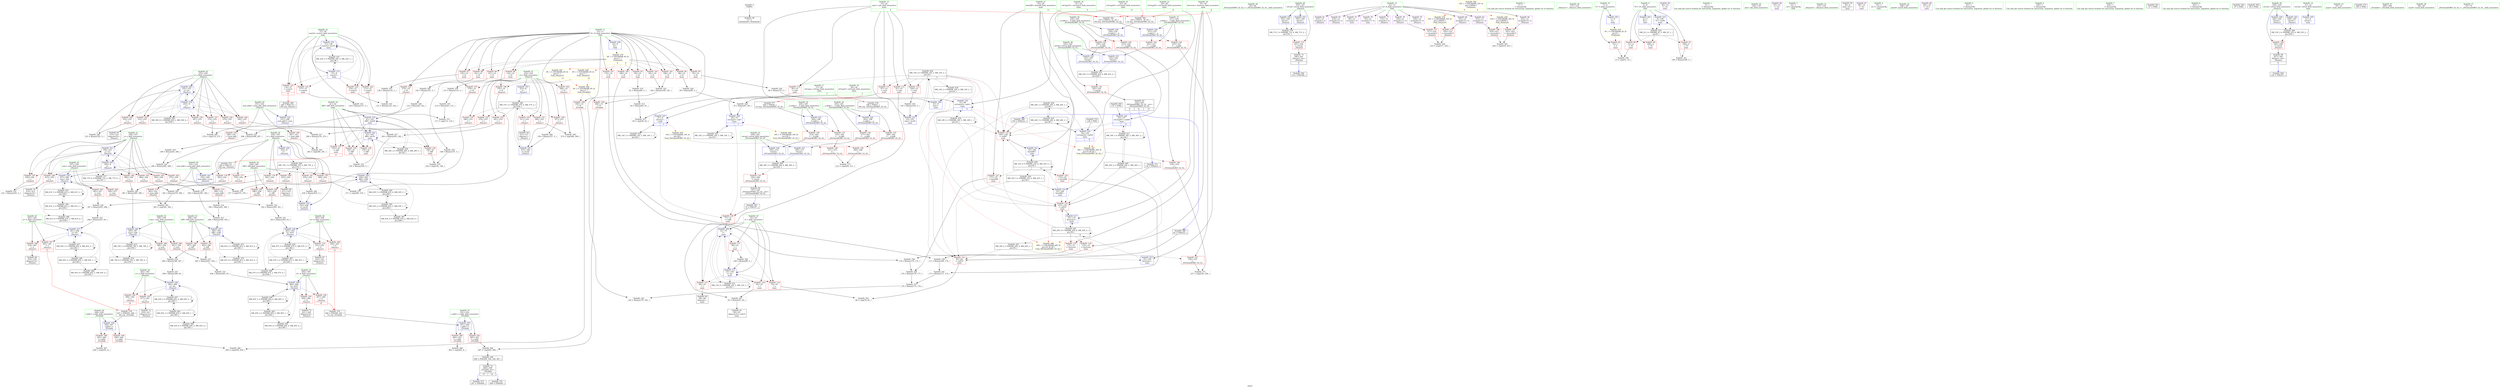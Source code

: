 digraph "SVFG" {
	label="SVFG";

	Node0x55b409aed8c0 [shape=record,color=grey,label="{NodeID: 0\nNullPtr}"];
	Node0x55b409aed8c0 -> Node0x55b409b26dd0[style=solid];
	Node0x55b409b3bf40 [shape=record,color=grey,label="{NodeID: 360\n276 = cmp(274, 275, )\n}"];
	Node0x55b409b28e80 [shape=record,color=red,label="{NodeID: 194\n407\<--364\n\<--b\n_Z4sym2i\n|{<s0>14}}"];
	Node0x55b409b28e80:s0 -> Node0x55b409b8bc40[style=solid,color=red];
	Node0x55b409b259b0 [shape=record,color=red,label="{NodeID: 111\n67\<--23\n\<--sum\nmain\n}"];
	Node0x55b409b259b0 -> Node0x55b409b38f40[style=solid];
	Node0x55b409b244c0 [shape=record,color=green,label="{NodeID: 28\n83\<--84\n_ZSt3minIiERKT_S2_S2_\<--_ZSt3minIiERKT_S2_S2__field_insensitive\n}"];
	Node0x55b409b30320 [shape=record,color=black,label="{NodeID: 388\nMR_65V_6 = PHI(MR_65V_2, MR_65V_4, )\npts\{262 \}\n}"];
	Node0x55b409b2a5a0 [shape=record,color=blue,label="{NodeID: 222\n41\<--165\ndiff\<--inc50\nmain\n}"];
	Node0x55b409b2a5a0 -> Node0x55b409b2b570[style=dashed];
	Node0x55b409b2a5a0 -> Node0x55b409b2b640[style=dashed];
	Node0x55b409b2a5a0 -> Node0x55b409b2b710[style=dashed];
	Node0x55b409b2a5a0 -> Node0x55b409b2b7e0[style=dashed];
	Node0x55b409b2a5a0 -> Node0x55b409b2a5a0[style=dashed];
	Node0x55b409b2a5a0 -> Node0x55b409b61f40[style=dashed];
	Node0x55b409b2c000 [shape=record,color=red,label="{NodeID: 139\n209\<--208\n\<--\n_ZSt3maxIiERKT_S2_S2_\n}"];
	Node0x55b409b2c000 -> Node0x55b409b3d2c0[style=solid];
	Node0x55b409b26c30 [shape=record,color=green,label="{NodeID: 56\n449\<--450\nr.addr\<--r.addr_field_insensitive\n_Z5validii\n}"];
	Node0x55b409b26c30 -> Node0x55b409b291c0[style=solid];
	Node0x55b409b26c30 -> Node0x55b409b29290[style=solid];
	Node0x55b409b26c30 -> Node0x55b409b33de0[style=solid];
	Node0x55b409b8c150 [shape=record,color=black,label="{NodeID: 582\n224 = PHI(31, 39, 43, )\n1st arg _ZSt3minIiERKT_S2_S2_ }"];
	Node0x55b409b8c150 -> Node0x55b409b2ab50[style=solid];
	Node0x55b409b396c0 [shape=record,color=grey,label="{NodeID: 333\n431 = Binary(430, 5, )\n}"];
	Node0x55b409b396c0 -> Node0x55b409b33b70[style=solid];
	Node0x55b409b33aa0 [shape=record,color=blue,label="{NodeID: 250\n350\<--328\nretval\<--\n_Z4sym2i\n}"];
	Node0x55b409b33aa0 -> Node0x55b409b4c040[style=dashed];
	Node0x55b409b2d6c0 [shape=record,color=red,label="{NodeID: 167\n305\<--261\n\<--a\n_Z4sym1i\n|{<s0>13}}"];
	Node0x55b409b2d6c0:s0 -> Node0x55b409b8ba30[style=solid,color=red];
	Node0x55b409b28320 [shape=record,color=purple,label="{NodeID: 84\n422\<--12\narrayidx15\<--A\n_Z4sym2i\n}"];
	Node0x55b409b28320 -> Node0x55b409b290f0[style=solid];
	Node0x55b409b0f320 [shape=record,color=green,label="{NodeID: 1\n5\<--1\n\<--dummyObj\nCan only get source location for instruction, argument, global var or function.}"];
	Node0x55b409b63840 [shape=record,color=black,label="{NodeID: 444\nMR_36V_3 = PHI(MR_36V_4, MR_36V_2, )\npts\{201 \}\n}"];
	Node0x55b409b63840 -> Node0x55b409b2bbf0[style=dashed];
	Node0x55b409b3c0c0 [shape=record,color=grey,label="{NodeID: 361\n86 = cmp(78, 85, )\n}"];
	Node0x55b409b28f50 [shape=record,color=red,label="{NodeID: 195\n420\<--364\n\<--b\n_Z4sym2i\n}"];
	Node0x55b409b28f50 -> Node0x55b409b27960[style=solid];
	Node0x55b409b25a80 [shape=record,color=red,label="{NodeID: 112\n91\<--23\n\<--sum\nmain\n}"];
	Node0x55b409b25a80 -> Node0x55b409b3abc0[style=solid];
	Node0x55b409b24590 [shape=record,color=green,label="{NodeID: 29\n121\<--122\n_Z4sym1i\<--_Z4sym1i_field_insensitive\n}"];
	Node0x55b409b30820 [shape=record,color=black,label="{NodeID: 389\nMR_67V_6 = PHI(MR_67V_2, MR_67V_4, )\npts\{264 \}\n}"];
	Node0x55b409b2a670 [shape=record,color=blue,label="{NodeID: 223\n4\<--190\nTC\<--inc60\nmain\n}"];
	Node0x55b409b2a670 -> Node0x55b409b5ed40[style=dashed];
	Node0x55b409b2c0d0 [shape=record,color=red,label="{NodeID: 140\n211\<--210\n\<--\n_ZSt3maxIiERKT_S2_S2_\n}"];
	Node0x55b409b2c0d0 -> Node0x55b409b3d2c0[style=solid];
	Node0x55b409b26d00 [shape=record,color=green,label="{NodeID: 57\n451\<--452\nc.addr\<--c.addr_field_insensitive\n_Z5validii\n}"];
	Node0x55b409b26d00 -> Node0x55b409b29360[style=solid];
	Node0x55b409b26d00 -> Node0x55b409b29430[style=solid];
	Node0x55b409b26d00 -> Node0x55b409b33eb0[style=solid];
	Node0x55b409b39840 [shape=record,color=grey,label="{NodeID: 334\n302 = Binary(300, 301, )\n}"];
	Node0x55b409b39840 -> Node0x55b409b39540[style=solid];
	Node0x55b409b33b70 [shape=record,color=blue,label="{NodeID: 251\n356\<--431\nj\<--inc\n_Z4sym2i\n}"];
	Node0x55b409b33b70 -> Node0x55b409b2e2f0[style=dashed];
	Node0x55b409b33b70 -> Node0x55b409b2e3c0[style=dashed];
	Node0x55b409b33b70 -> Node0x55b409b2e490[style=dashed];
	Node0x55b409b33b70 -> Node0x55b409b2e560[style=dashed];
	Node0x55b409b33b70 -> Node0x55b409b2e630[style=dashed];
	Node0x55b409b33b70 -> Node0x55b409b2e700[style=dashed];
	Node0x55b409b33b70 -> Node0x55b409b33690[style=dashed];
	Node0x55b409b33b70 -> Node0x55b409b33b70[style=dashed];
	Node0x55b409b33b70 -> Node0x55b409b4c130[style=dashed];
	Node0x55b409b2d790 [shape=record,color=red,label="{NodeID: 168\n318\<--261\n\<--a\n_Z4sym1i\n}"];
	Node0x55b409b2d790 -> Node0x55b409b27480[style=solid];
	Node0x55b409b283f0 [shape=record,color=purple,label="{NodeID: 85\n46\<--14\n\<--.str\nmain\n}"];
	Node0x55b409b0f0e0 [shape=record,color=green,label="{NodeID: 2\n8\<--1\n\<--dummyObj\nCan only get source location for instruction, argument, global var or function.}"];
	Node0x55b409b3c240 [shape=record,color=grey,label="{NodeID: 362\n424 = cmp(416, 423, )\n}"];
	Node0x55b409b29020 [shape=record,color=red,label="{NodeID: 196\n416\<--415\n\<--arrayidx11\n_Z4sym2i\n}"];
	Node0x55b409b29020 -> Node0x55b409b3c240[style=solid];
	Node0x55b409b25b50 [shape=record,color=red,label="{NodeID: 113\n104\<--23\n\<--sum\nmain\n}"];
	Node0x55b409b25b50 -> Node0x55b409b3a8c0[style=solid];
	Node0x55b409b24660 [shape=record,color=green,label="{NodeID: 30\n129\<--130\nabs\<--abs_field_insensitive\n}"];
	Node0x55b409b2a740 [shape=record,color=blue,label="{NodeID: 224\n202\<--198\n__a.addr\<--__a\n_ZSt3maxIiERKT_S2_S2_\n}"];
	Node0x55b409b2a740 -> Node0x55b409b2bcc0[style=dashed];
	Node0x55b409b2a740 -> Node0x55b409b2bd90[style=dashed];
	Node0x55b409b2c1a0 [shape=record,color=red,label="{NodeID: 141\n245\<--225\n\<--retval\n_ZSt3minIiERKT_S2_S2_\n}"];
	Node0x55b409b2c1a0 -> Node0x55b409b27210[style=solid];
	Node0x55b409b26dd0 [shape=record,color=black,label="{NodeID: 58\n2\<--3\ndummyVal\<--dummyVal\n}"];
	Node0x55b409b399c0 [shape=record,color=grey,label="{NodeID: 335\n165 = Binary(164, 5, )\n}"];
	Node0x55b409b399c0 -> Node0x55b409b2a5a0[style=solid];
	Node0x55b409b33c40 [shape=record,color=blue,label="{NodeID: 252\n354\<--436\ni\<--inc20\n_Z4sym2i\n}"];
	Node0x55b409b33c40 -> Node0x55b409b54a30[style=dashed];
	Node0x55b409b2d860 [shape=record,color=red,label="{NodeID: 169\n306\<--263\n\<--b\n_Z4sym1i\n|{<s0>13}}"];
	Node0x55b409b2d860:s0 -> Node0x55b409b8bc40[style=solid,color=red];
	Node0x55b409b284c0 [shape=record,color=purple,label="{NodeID: 86\n55\<--14\n\<--.str\nmain\n}"];
	Node0x55b409afccd0 [shape=record,color=green,label="{NodeID: 3\n14\<--1\n.str\<--dummyObj\nGlob }"];
	Node0x55b409b3c3c0 [shape=record,color=grey,label="{NodeID: 363\n282 = cmp(280, 281, )\n}"];
	Node0x55b409b290f0 [shape=record,color=red,label="{NodeID: 197\n423\<--422\n\<--arrayidx15\n_Z4sym2i\n}"];
	Node0x55b409b290f0 -> Node0x55b409b3c240[style=solid];
	Node0x55b409b25c20 [shape=record,color=red,label="{NodeID: 114\n78\<--25\n\<--i\nmain\n}"];
	Node0x55b409b25c20 -> Node0x55b409b3c0c0[style=solid];
	Node0x55b409b24730 [shape=record,color=green,label="{NodeID: 31\n153\<--154\n_Z4sym2i\<--_Z4sym2i_field_insensitive\n}"];
	Node0x55b409b2a810 [shape=record,color=blue,label="{NodeID: 225\n204\<--199\n__b.addr\<--__b\n_ZSt3maxIiERKT_S2_S2_\n}"];
	Node0x55b409b2a810 -> Node0x55b409b2be60[style=dashed];
	Node0x55b409b2a810 -> Node0x55b409b2bf30[style=dashed];
	Node0x55b409b2c270 [shape=record,color=red,label="{NodeID: 142\n235\<--227\n\<--__a.addr\n_ZSt3minIiERKT_S2_S2_\n}"];
	Node0x55b409b2c270 -> Node0x55b409b2c680[style=solid];
	Node0x55b409b26ed0 [shape=record,color=black,label="{NodeID: 59\n20\<--8\nmain_ret\<--\nmain\n}"];
	Node0x55b409b5b330 [shape=record,color=black,label="{NodeID: 419\nMR_26V_5 = PHI(MR_26V_4, MR_26V_3, )\npts\{40 \}\n}"];
	Node0x55b409b5b330 -> Node0x55b409b2bb20[style=dashed];
	Node0x55b409b5b330 -> Node0x55b409b2a0c0[style=dashed];
	Node0x55b409b5b330 -> Node0x55b409b5b330[style=dashed];
	Node0x55b409b5b330 -> Node0x55b409b61a40[style=dashed];
	Node0x55b409b39b40 [shape=record,color=grey,label="{NodeID: 336\n176 = Binary(174, 175, )\n}"];
	Node0x55b409b39b40 -> Node0x55b409b39e40[style=solid];
	Node0x55b409b33d10 [shape=record,color=blue,label="{NodeID: 253\n350\<--342\nretval\<--\n_Z4sym2i\n}"];
	Node0x55b409b33d10 -> Node0x55b409b4c040[style=dashed];
	Node0x55b409b2d930 [shape=record,color=red,label="{NodeID: 170\n321\<--263\n\<--b\n_Z4sym1i\n}"];
	Node0x55b409b2d930 -> Node0x55b409b27550[style=solid];
	Node0x55b409b28590 [shape=record,color=purple,label="{NodeID: 87\n96\<--14\n\<--.str\nmain\n}"];
	Node0x55b409afcbc0 [shape=record,color=green,label="{NodeID: 4\n16\<--1\n.str.1\<--dummyObj\nGlob }"];
	Node0x55b409b64740 [shape=record,color=black,label="{NodeID: 447\nMR_83V_5 = PHI(MR_83V_4, MR_83V_3, )\npts\{363 \}\n}"];
	Node0x55b409b64740 -> Node0x55b409b33900[style=dashed];
	Node0x55b409b64740 -> Node0x55b409b55e30[style=dashed];
	Node0x55b409b64740 -> Node0x55b409b64740[style=dashed];
	Node0x55b409b3c540 [shape=record,color=grey,label="{NodeID: 364\n325 = cmp(317, 324, )\n}"];
	Node0x55b409b291c0 [shape=record,color=red,label="{NodeID: 198\n455\<--449\n\<--r.addr\n_Z5validii\n}"];
	Node0x55b409b291c0 -> Node0x55b409b3c9c0[style=solid];
	Node0x55b409b2ad00 [shape=record,color=red,label="{NodeID: 115\n88\<--25\n\<--i\nmain\n}"];
	Node0x55b409b2ad00 -> Node0x55b409b26fa0[style=solid];
	Node0x55b409b24830 [shape=record,color=green,label="{NodeID: 32\n186\<--187\nprintf\<--printf_field_insensitive\n}"];
	Node0x55b409b52c60 [shape=record,color=black,label="{NodeID: 392\nMR_57V_3 = PHI(MR_57V_4, MR_57V_2, )\npts\{254 \}\n}"];
	Node0x55b409b52c60 -> Node0x55b409b2c9c0[style=dashed];
	Node0x55b409b52c60 -> Node0x55b409b2ca90[style=dashed];
	Node0x55b409b52c60 -> Node0x55b409b2cb60[style=dashed];
	Node0x55b409b52c60 -> Node0x55b409b2cc30[style=dashed];
	Node0x55b409b52c60 -> Node0x55b409b2cd00[style=dashed];
	Node0x55b409b52c60 -> Node0x55b409b2cdd0[style=dashed];
	Node0x55b409b52c60 -> Node0x55b409b33350[style=dashed];
	Node0x55b409737120 [shape=record,color=black,label="{NodeID: 309\n469 = PHI(328, 328, 328, 467, )\n}"];
	Node0x55b409737120 -> Node0x55b409b27b00[style=solid];
	Node0x55b409b2a8e0 [shape=record,color=blue,label="{NodeID: 226\n200\<--214\nretval\<--\n_ZSt3maxIiERKT_S2_S2_\n}"];
	Node0x55b409b2a8e0 -> Node0x55b409b63840[style=dashed];
	Node0x55b409b2c340 [shape=record,color=red,label="{NodeID: 143\n242\<--227\n\<--__a.addr\n_ZSt3minIiERKT_S2_S2_\n}"];
	Node0x55b409b2c340 -> Node0x55b409b32b30[style=solid];
	Node0x55b409b26fa0 [shape=record,color=black,label="{NodeID: 60\n89\<--88\nidxprom\<--\nmain\n}"];
	Node0x55b409b39cc0 [shape=record,color=grey,label="{NodeID: 337\n179 = Binary(173, 178, )\n}"];
	Node0x55b409b39cc0 -> Node0x55b409b38640[style=solid];
	Node0x55b409b33de0 [shape=record,color=blue,label="{NodeID: 254\n449\<--447\nr.addr\<--r\n_Z5validii\n}"];
	Node0x55b409b33de0 -> Node0x55b409b291c0[style=dashed];
	Node0x55b409b33de0 -> Node0x55b409b29290[style=dashed];
	Node0x55b409b2da00 [shape=record,color=red,label="{NodeID: 171\n317\<--316\n\<--arrayidx11\n_Z4sym1i\n}"];
	Node0x55b409b2da00 -> Node0x55b409b3c540[style=solid];
	Node0x55b409b28660 [shape=record,color=purple,label="{NodeID: 88\n184\<--16\n\<--.str.1\nmain\n}"];
	Node0x55b409aecb40 [shape=record,color=green,label="{NodeID: 5\n63\<--1\n\<--dummyObj\nCan only get source location for instruction, argument, global var or function.}"];
	Node0x55b409b64c40 [shape=record,color=black,label="{NodeID: 448\nMR_85V_5 = PHI(MR_85V_4, MR_85V_3, )\npts\{365 \}\n}"];
	Node0x55b409b64c40 -> Node0x55b409b339d0[style=dashed];
	Node0x55b409b64c40 -> Node0x55b409b56330[style=dashed];
	Node0x55b409b64c40 -> Node0x55b409b64c40[style=dashed];
	Node0x55b409b3c6c0 [shape=record,color=grey,label="{NodeID: 365\n383 = cmp(381, 382, )\n}"];
	Node0x55b409b29290 [shape=record,color=red,label="{NodeID: 199\n458\<--449\n\<--r.addr\n_Z5validii\n}"];
	Node0x55b409b29290 -> Node0x55b409b3c840[style=solid];
	Node0x55b409b2ad90 [shape=record,color=red,label="{NodeID: 116\n92\<--25\n\<--i\nmain\n}"];
	Node0x55b409b2ad90 -> Node0x55b409b3abc0[style=solid];
	Node0x55b409b24930 [shape=record,color=green,label="{NodeID: 33\n200\<--201\nretval\<--retval_field_insensitive\n_ZSt3maxIiERKT_S2_S2_\n}"];
	Node0x55b409b24930 -> Node0x55b409b2bbf0[style=solid];
	Node0x55b409b24930 -> Node0x55b409b2a8e0[style=solid];
	Node0x55b409b24930 -> Node0x55b409b2a9b0[style=solid];
	Node0x55b409b673b0 [shape=record,color=yellow,style=double,label="{NodeID: 476\n32V_1 = ENCHI(MR_32V_0)\npts\{130000 \}\nFun[_Z4sym1i]}"];
	Node0x55b409b673b0 -> Node0x55b409b2da00[style=dashed];
	Node0x55b409b673b0 -> Node0x55b409b2dad0[style=dashed];
	Node0x55b409b37440 [shape=record,color=grey,label="{NodeID: 310\n61 = Binary(60, 5, )\n}"];
	Node0x55b409b37440 -> Node0x55b409b378c0[style=solid];
	Node0x55b409b2a9b0 [shape=record,color=blue,label="{NodeID: 227\n200\<--217\nretval\<--\n_ZSt3maxIiERKT_S2_S2_\n}"];
	Node0x55b409b2a9b0 -> Node0x55b409b63840[style=dashed];
	Node0x55b409b2c410 [shape=record,color=red,label="{NodeID: 144\n233\<--229\n\<--__b.addr\n_ZSt3minIiERKT_S2_S2_\n}"];
	Node0x55b409b2c410 -> Node0x55b409b2c5b0[style=solid];
	Node0x55b409b27070 [shape=record,color=black,label="{NodeID: 61\n94\<--93\nidxprom16\<--sub15\nmain\n}"];
	Node0x55b409b39e40 [shape=record,color=grey,label="{NodeID: 338\n178 = Binary(176, 177, )\n}"];
	Node0x55b409b39e40 -> Node0x55b409b39cc0[style=solid];
	Node0x55b409b33eb0 [shape=record,color=blue,label="{NodeID: 255\n451\<--448\nc.addr\<--c\n_Z5validii\n}"];
	Node0x55b409b33eb0 -> Node0x55b409b29360[style=dashed];
	Node0x55b409b33eb0 -> Node0x55b409b29430[style=dashed];
	Node0x55b409b2dad0 [shape=record,color=red,label="{NodeID: 172\n324\<--323\n\<--arrayidx15\n_Z4sym1i\n}"];
	Node0x55b409b2dad0 -> Node0x55b409b3c540[style=solid];
	Node0x55b409b28730 [shape=record,color=red,label="{NodeID: 89\n51\<--4\n\<--TC\nmain\n}"];
	Node0x55b409b28730 -> Node0x55b409b3bc40[style=solid];
	Node0x55b409b22b80 [shape=record,color=green,label="{NodeID: 6\n109\<--1\n\<--dummyObj\nCan only get source location for instruction, argument, global var or function.}"];
	Node0x55b409b65140 [shape=record,color=yellow,style=double,label="{NodeID: 449\n6V_1 = ENCHI(MR_6V_0)\npts\{11 \}\nFun[_Z4sym2i]|{|<s2>14}}"];
	Node0x55b409b65140 -> Node0x55b409b255a0[style=dashed];
	Node0x55b409b65140 -> Node0x55b409b25670[style=dashed];
	Node0x55b409b65140:s2 -> Node0x55b409b668d0[style=dashed,color=red];
	Node0x55b409b3c840 [shape=record,color=grey,label="{NodeID: 366\n460 = cmp(458, 459, )\n}"];
	Node0x55b409b29360 [shape=record,color=red,label="{NodeID: 200\n462\<--451\n\<--c.addr\n_Z5validii\n}"];
	Node0x55b409b29360 -> Node0x55b409b3cb40[style=solid];
	Node0x55b409b2ae20 [shape=record,color=red,label="{NodeID: 117\n99\<--25\n\<--i\nmain\n}"];
	Node0x55b409b2ae20 -> Node0x55b409b38c40[style=solid];
	Node0x55b409b24a00 [shape=record,color=green,label="{NodeID: 34\n202\<--203\n__a.addr\<--__a.addr_field_insensitive\n_ZSt3maxIiERKT_S2_S2_\n}"];
	Node0x55b409b24a00 -> Node0x55b409b2bcc0[style=solid];
	Node0x55b409b24a00 -> Node0x55b409b2bd90[style=solid];
	Node0x55b409b24a00 -> Node0x55b409b2a740[style=solid];
	Node0x55b409b53630 [shape=record,color=black,label="{NodeID: 394\nMR_61V_2 = PHI(MR_61V_3, MR_61V_1, )\npts\{258 \}\n}"];
	Node0x55b409b53630 -> Node0x55b409b32e70[style=dashed];
	Node0x55b409b53630 -> Node0x55b409b2f920[style=dashed];
	Node0x55b409b53630 -> Node0x55b409b53630[style=dashed];
	Node0x55b409b53630 -> Node0x55b409b5d970[style=dashed];
	Node0x55b409b375c0 [shape=record,color=grey,label="{NodeID: 311\n393 = Binary(391, 392, )\n}"];
	Node0x55b409b375c0 -> Node0x55b409b37740[style=solid];
	Node0x55b409b2aa80 [shape=record,color=blue,label="{NodeID: 228\n227\<--223\n__a.addr\<--__a\n_ZSt3minIiERKT_S2_S2_\n}"];
	Node0x55b409b2aa80 -> Node0x55b409b2c270[style=dashed];
	Node0x55b409b2aa80 -> Node0x55b409b2c340[style=dashed];
	Node0x55b409b2c4e0 [shape=record,color=red,label="{NodeID: 145\n239\<--229\n\<--__b.addr\n_ZSt3minIiERKT_S2_S2_\n}"];
	Node0x55b409b2c4e0 -> Node0x55b409b2ac20[style=solid];
	Node0x55b409b27140 [shape=record,color=black,label="{NodeID: 62\n197\<--220\n_ZSt3maxIiERKT_S2_S2__ret\<--\n_ZSt3maxIiERKT_S2_S2_\n|{<s0>3}}"];
	Node0x55b409b27140:s0 -> Node0x55b409b8ab50[style=solid,color=blue];
	Node0x55b409b39fc0 [shape=record,color=grey,label="{NodeID: 339\n171 = Binary(169, 170, )\n}"];
	Node0x55b409b39fc0 -> Node0x55b409b3a2c0[style=solid];
	Node0x55b409b2dba0 [shape=record,color=red,label="{NodeID: 173\n441\<--350\n\<--retval\n_Z4sym2i\n}"];
	Node0x55b409b2dba0 -> Node0x55b409b27a30[style=solid];
	Node0x55b409b28800 [shape=record,color=red,label="{NodeID: 90\n168\<--4\n\<--TC\nmain\n}"];
	Node0x55b409b22c10 [shape=record,color=green,label="{NodeID: 7\n328\<--1\n\<--dummyObj\nCan only get source location for instruction, argument, global var or function.}"];
	Node0x55b409b3c9c0 [shape=record,color=grey,label="{NodeID: 367\n456 = cmp(455, 8, )\n}"];
	Node0x55b409b29430 [shape=record,color=red,label="{NodeID: 201\n465\<--451\n\<--c.addr\n_Z5validii\n}"];
	Node0x55b409b29430 -> Node0x55b409b3ccc0[style=solid];
	Node0x55b409b2aef0 [shape=record,color=red,label="{NodeID: 118\n170\<--33\n\<--bestsum\nmain\n}"];
	Node0x55b409b2aef0 -> Node0x55b409b39fc0[style=solid];
	Node0x55b409b24ad0 [shape=record,color=green,label="{NodeID: 35\n204\<--205\n__b.addr\<--__b.addr_field_insensitive\n_ZSt3maxIiERKT_S2_S2_\n}"];
	Node0x55b409b24ad0 -> Node0x55b409b2be60[style=solid];
	Node0x55b409b24ad0 -> Node0x55b409b2bf30[style=solid];
	Node0x55b409b24ad0 -> Node0x55b409b2a810[style=solid];
	Node0x55b409b8a460 [shape=record,color=black,label="{NodeID: 561\n47 = PHI()\n}"];
	Node0x55b409b675a0 [shape=record,color=yellow,style=double,label="{NodeID: 478\n4V_1 = ENCHI(MR_4V_0)\npts\{9 \}\nFun[main]}"];
	Node0x55b409b675a0 -> Node0x55b409b289a0[style=dashed];
	Node0x55b409b53b30 [shape=record,color=black,label="{NodeID: 395\nMR_63V_2 = PHI(MR_63V_3, MR_63V_1, )\npts\{260 \}\n}"];
	Node0x55b409b53b30 -> Node0x55b409b32f40[style=dashed];
	Node0x55b409b53b30 -> Node0x55b409b2fe20[style=dashed];
	Node0x55b409b53b30 -> Node0x55b409b53b30[style=dashed];
	Node0x55b409b53b30 -> Node0x55b409b5de40[style=dashed];
	Node0x55b409b37740 [shape=record,color=grey,label="{NodeID: 312\n394 = Binary(390, 393, )\n}"];
	Node0x55b409b37740 -> Node0x55b409b33830[style=solid];
	Node0x55b409b2ab50 [shape=record,color=blue,label="{NodeID: 229\n229\<--224\n__b.addr\<--__b\n_ZSt3minIiERKT_S2_S2_\n}"];
	Node0x55b409b2ab50 -> Node0x55b409b2c410[style=dashed];
	Node0x55b409b2ab50 -> Node0x55b409b2c4e0[style=dashed];
	Node0x55b409b2c5b0 [shape=record,color=red,label="{NodeID: 146\n234\<--233\n\<--\n_ZSt3minIiERKT_S2_S2_\n}"];
	Node0x55b409b2c5b0 -> Node0x55b409b3cfc0[style=solid];
	Node0x55b409b27210 [shape=record,color=black,label="{NodeID: 63\n222\<--245\n_ZSt3minIiERKT_S2_S2__ret\<--\n_ZSt3minIiERKT_S2_S2_\n|{<s0>4|<s1>8|<s2>11}}"];
	Node0x55b409b27210:s0 -> Node0x55b409b8ac90[style=solid,color=blue];
	Node0x55b409b27210:s1 -> Node0x55b409b8b150[style=solid,color=blue];
	Node0x55b409b27210:s2 -> Node0x55b409b8a9c0[style=solid,color=blue];
	Node0x55b409b3a140 [shape=record,color=grey,label="{NodeID: 340\n436 = Binary(435, 5, )\n}"];
	Node0x55b409b3a140 -> Node0x55b409b33c40[style=solid];
	Node0x55b409b2dc70 [shape=record,color=red,label="{NodeID: 174\n382\<--352\n\<--num.addr\n_Z4sym2i\n}"];
	Node0x55b409b2dc70 -> Node0x55b409b3c6c0[style=solid];
	Node0x55b409b288d0 [shape=record,color=red,label="{NodeID: 91\n189\<--4\n\<--TC\nmain\n}"];
	Node0x55b409b288d0 -> Node0x55b409b384c0[style=solid];
	Node0x55b409b22ec0 [shape=record,color=green,label="{NodeID: 8\n342\<--1\n\<--dummyObj\nCan only get source location for instruction, argument, global var or function.}"];
	Node0x55b409b3cb40 [shape=record,color=grey,label="{NodeID: 368\n463 = cmp(462, 8, )\n}"];
	Node0x55b409b29500 [shape=record,color=blue,label="{NodeID: 202\n4\<--5\nTC\<--\nGlob }"];
	Node0x55b409b29500 -> Node0x55b409b5ed40[style=dashed];
	Node0x55b409b2afc0 [shape=record,color=red,label="{NodeID: 119\n175\<--33\n\<--bestsum\nmain\n}"];
	Node0x55b409b2afc0 -> Node0x55b409b39b40[style=solid];
	Node0x55b409b24ba0 [shape=record,color=green,label="{NodeID: 36\n225\<--226\nretval\<--retval_field_insensitive\n_ZSt3minIiERKT_S2_S2_\n}"];
	Node0x55b409b24ba0 -> Node0x55b409b2c1a0[style=solid];
	Node0x55b409b24ba0 -> Node0x55b409b2ac20[style=solid];
	Node0x55b409b24ba0 -> Node0x55b409b32b30[style=solid];
	Node0x55b409b8a560 [shape=record,color=black,label="{NodeID: 562\n97 = PHI()\n}"];
	Node0x55b409b67680 [shape=record,color=yellow,style=double,label="{NodeID: 479\n6V_1 = ENCHI(MR_6V_0)\npts\{11 \}\nFun[main]|{|<s11>6|<s12>9}}"];
	Node0x55b409b67680 -> Node0x55b409b28a70[style=dashed];
	Node0x55b409b67680 -> Node0x55b409b28b40[style=dashed];
	Node0x55b409b67680 -> Node0x55b409b28c10[style=dashed];
	Node0x55b409b67680 -> Node0x55b409b25da0[style=dashed];
	Node0x55b409b67680 -> Node0x55b409b25e70[style=dashed];
	Node0x55b409b67680 -> Node0x55b409b25f40[style=dashed];
	Node0x55b409b67680 -> Node0x55b409b26010[style=dashed];
	Node0x55b409b67680 -> Node0x55b409b260e0[style=dashed];
	Node0x55b409b67680 -> Node0x55b409b261b0[style=dashed];
	Node0x55b409b67680 -> Node0x55b409b26280[style=dashed];
	Node0x55b409b67680 -> Node0x55b409b26350[style=dashed];
	Node0x55b409b67680:s11 -> Node0x55b409b66ba0[style=dashed,color=red];
	Node0x55b409b67680:s12 -> Node0x55b409b65140[style=dashed,color=red];
	Node0x55b409b54030 [shape=record,color=black,label="{NodeID: 396\nMR_65V_2 = PHI(MR_65V_3, MR_65V_1, )\npts\{262 \}\n}"];
	Node0x55b409b54030 -> Node0x55b409b33010[style=dashed];
	Node0x55b409b54030 -> Node0x55b409b30320[style=dashed];
	Node0x55b409b54030 -> Node0x55b409b54030[style=dashed];
	Node0x55b409b54030 -> Node0x55b409b5e340[style=dashed];
	Node0x55b409b378c0 [shape=record,color=grey,label="{NodeID: 313\n62 = Binary(63, 61, )\n}"];
	Node0x55b409b378c0 -> Node0x55b409b3bac0[style=solid];
	Node0x55b409b2ac20 [shape=record,color=blue,label="{NodeID: 230\n225\<--239\nretval\<--\n_ZSt3minIiERKT_S2_S2_\n}"];
	Node0x55b409b2ac20 -> Node0x55b409b59030[style=dashed];
	Node0x55b409b2c680 [shape=record,color=red,label="{NodeID: 147\n236\<--235\n\<--\n_ZSt3minIiERKT_S2_S2_\n}"];
	Node0x55b409b2c680 -> Node0x55b409b3cfc0[style=solid];
	Node0x55b409b272e0 [shape=record,color=black,label="{NodeID: 64\n312\<--311\nidxprom\<--\n_Z4sym1i\n}"];
	Node0x55b409b3a2c0 [shape=record,color=grey,label="{NodeID: 341\n173 = Binary(171, 172, )\n}"];
	Node0x55b409b3a2c0 -> Node0x55b409b39cc0[style=solid];
	Node0x55b409b2dd40 [shape=record,color=red,label="{NodeID: 175\n389\<--352\n\<--num.addr\n_Z4sym2i\n}"];
	Node0x55b409b2dd40 -> Node0x55b409b37a40[style=solid];
	Node0x55b409b289a0 [shape=record,color=red,label="{NodeID: 92\n52\<--7\n\<--T\nmain\n}"];
	Node0x55b409b289a0 -> Node0x55b409b3bc40[style=solid];
	Node0x55b409b22f50 [shape=record,color=green,label="{NodeID: 9\n4\<--6\nTC\<--TC_field_insensitive\nGlob }"];
	Node0x55b409b22f50 -> Node0x55b409b28730[style=solid];
	Node0x55b409b22f50 -> Node0x55b409b28800[style=solid];
	Node0x55b409b22f50 -> Node0x55b409b288d0[style=solid];
	Node0x55b409b22f50 -> Node0x55b409b29500[style=solid];
	Node0x55b409b22f50 -> Node0x55b409b2a670[style=solid];
	Node0x55b409b3ccc0 [shape=record,color=grey,label="{NodeID: 369\n467 = cmp(465, 466, )\n}"];
	Node0x55b409b3ccc0 -> Node0x55b409737120[style=solid];
	Node0x55b409b295d0 [shape=record,color=blue,label="{NodeID: 203\n7\<--8\nT\<--\nGlob }"];
	Node0x55b409b295d0 -> Node0x55b409b675a0[style=dashed];
	Node0x55b409b2b090 [shape=record,color=red,label="{NodeID: 120\n172\<--35\n\<--bestdiff\nmain\n}"];
	Node0x55b409b2b090 -> Node0x55b409b3a2c0[style=solid];
	Node0x55b409b24c70 [shape=record,color=green,label="{NodeID: 37\n227\<--228\n__a.addr\<--__a.addr_field_insensitive\n_ZSt3minIiERKT_S2_S2_\n}"];
	Node0x55b409b24c70 -> Node0x55b409b2c270[style=solid];
	Node0x55b409b24c70 -> Node0x55b409b2c340[style=solid];
	Node0x55b409b24c70 -> Node0x55b409b2aa80[style=solid];
	Node0x55b409b8a660 [shape=record,color=black,label="{NodeID: 563\n56 = PHI()\n}"];
	Node0x55b409b54530 [shape=record,color=black,label="{NodeID: 397\nMR_67V_2 = PHI(MR_67V_3, MR_67V_1, )\npts\{264 \}\n}"];
	Node0x55b409b54530 -> Node0x55b409b330e0[style=dashed];
	Node0x55b409b54530 -> Node0x55b409b30820[style=dashed];
	Node0x55b409b54530 -> Node0x55b409b54530[style=dashed];
	Node0x55b409b54530 -> Node0x55b409b5e840[style=dashed];
	Node0x55b409b37a40 [shape=record,color=grey,label="{NodeID: 314\n390 = Binary(63, 389, )\n}"];
	Node0x55b409b37a40 -> Node0x55b409b37740[style=solid];
	Node0x55b409b32b30 [shape=record,color=blue,label="{NodeID: 231\n225\<--242\nretval\<--\n_ZSt3minIiERKT_S2_S2_\n}"];
	Node0x55b409b32b30 -> Node0x55b409b59030[style=dashed];
	Node0x55b409b2c750 [shape=record,color=red,label="{NodeID: 148\n344\<--249\n\<--retval\n_Z4sym1i\n}"];
	Node0x55b409b2c750 -> Node0x55b409b27620[style=solid];
	Node0x55b409b273b0 [shape=record,color=black,label="{NodeID: 65\n315\<--314\nidxprom10\<--\n_Z4sym1i\n}"];
	Node0x55b409b5d970 [shape=record,color=black,label="{NodeID: 425\nMR_61V_5 = PHI(MR_61V_4, MR_61V_3, )\npts\{258 \}\n}"];
	Node0x55b409b5d970 -> Node0x55b409b32e70[style=dashed];
	Node0x55b409b5d970 -> Node0x55b409b53630[style=dashed];
	Node0x55b409b5d970 -> Node0x55b409b5d970[style=dashed];
	Node0x55b409b3a440 [shape=record,color=grey,label="{NodeID: 342\n387 = Binary(385, 386, )\n}"];
	Node0x55b409b3a440 -> Node0x55b409b33760[style=solid];
	Node0x55b409b2de10 [shape=record,color=red,label="{NodeID: 176\n369\<--354\n\<--i\n_Z4sym2i\n}"];
	Node0x55b409b2de10 -> Node0x55b409b3d5c0[style=solid];
	Node0x55b409b28a70 [shape=record,color=red,label="{NodeID: 93\n60\<--10\n\<--N\nmain\n}"];
	Node0x55b409b28a70 -> Node0x55b409b37440[style=solid];
	Node0x55b409b22fe0 [shape=record,color=green,label="{NodeID: 10\n7\<--9\nT\<--T_field_insensitive\nGlob }"];
	Node0x55b409b22fe0 -> Node0x55b409b289a0[style=solid];
	Node0x55b409b22fe0 -> Node0x55b409b295d0[style=solid];
	Node0x55b409b3ce40 [shape=record,color=grey,label="{NodeID: 370\n149 = cmp(146, 148, )\n}"];
	Node0x55b409b296d0 [shape=record,color=blue,label="{NodeID: 204\n10\<--8\nN\<--\nGlob }"];
	Node0x55b409b296d0 -> Node0x55b409b67680[style=dashed];
	Node0x55b409b2b160 [shape=record,color=red,label="{NodeID: 121\n177\<--35\n\<--bestdiff\nmain\n}"];
	Node0x55b409b2b160 -> Node0x55b409b39e40[style=solid];
	Node0x55b409b24d40 [shape=record,color=green,label="{NodeID: 38\n229\<--230\n__b.addr\<--__b.addr_field_insensitive\n_ZSt3minIiERKT_S2_S2_\n}"];
	Node0x55b409b24d40 -> Node0x55b409b2c410[style=solid];
	Node0x55b409b24d40 -> Node0x55b409b2c4e0[style=solid];
	Node0x55b409b24d40 -> Node0x55b409b2ab50[style=solid];
	Node0x55b409b8a760 [shape=record,color=black,label="{NodeID: 564\n152 = PHI(348, )\n}"];
	Node0x55b409b54a30 [shape=record,color=black,label="{NodeID: 398\nMR_75V_3 = PHI(MR_75V_4, MR_75V_2, )\npts\{355 \}\n}"];
	Node0x55b409b54a30 -> Node0x55b409b2de10[style=dashed];
	Node0x55b409b54a30 -> Node0x55b409b2dee0[style=dashed];
	Node0x55b409b54a30 -> Node0x55b409b2dfb0[style=dashed];
	Node0x55b409b54a30 -> Node0x55b409b2e080[style=dashed];
	Node0x55b409b54a30 -> Node0x55b409b2e150[style=dashed];
	Node0x55b409b54a30 -> Node0x55b409b2e220[style=dashed];
	Node0x55b409b54a30 -> Node0x55b409b33c40[style=dashed];
	Node0x55b409b37bc0 [shape=record,color=grey,label="{NodeID: 315\n403 = Binary(401, 402, )\n}"];
	Node0x55b409b37bc0 -> Node0x55b409b37d40[style=solid];
	Node0x55b409b32c00 [shape=record,color=blue,label="{NodeID: 232\n251\<--248\nnum.addr\<--num\n_Z4sym1i\n}"];
	Node0x55b409b32c00 -> Node0x55b409b2c820[style=dashed];
	Node0x55b409b32c00 -> Node0x55b409b2c8f0[style=dashed];
	Node0x55b409b2c820 [shape=record,color=red,label="{NodeID: 149\n281\<--251\n\<--num.addr\n_Z4sym1i\n}"];
	Node0x55b409b2c820 -> Node0x55b409b3c3c0[style=solid];
	Node0x55b409b27480 [shape=record,color=black,label="{NodeID: 66\n319\<--318\nidxprom12\<--\n_Z4sym1i\n}"];
	Node0x55b409b5de40 [shape=record,color=black,label="{NodeID: 426\nMR_63V_5 = PHI(MR_63V_4, MR_63V_3, )\npts\{260 \}\n}"];
	Node0x55b409b5de40 -> Node0x55b409b32f40[style=dashed];
	Node0x55b409b5de40 -> Node0x55b409b53b30[style=dashed];
	Node0x55b409b5de40 -> Node0x55b409b5de40[style=dashed];
	Node0x55b409b3a5c0 [shape=record,color=grey,label="{NodeID: 343\n381 = Binary(379, 380, )\n}"];
	Node0x55b409b3a5c0 -> Node0x55b409b3c6c0[style=solid];
	Node0x55b409b2dee0 [shape=record,color=red,label="{NodeID: 177\n379\<--354\n\<--i\n_Z4sym2i\n}"];
	Node0x55b409b2dee0 -> Node0x55b409b3a5c0[style=solid];
	Node0x55b409b28b40 [shape=record,color=red,label="{NodeID: 94\n68\<--10\n\<--N\nmain\n}"];
	Node0x55b409b28b40 -> Node0x55b409b390c0[style=solid];
	Node0x55b409b238b0 [shape=record,color=green,label="{NodeID: 11\n10\<--11\nN\<--N_field_insensitive\nGlob }"];
	Node0x55b409b238b0 -> Node0x55b409b28a70[style=solid];
	Node0x55b409b238b0 -> Node0x55b409b28b40[style=solid];
	Node0x55b409b238b0 -> Node0x55b409b28c10[style=solid];
	Node0x55b409b238b0 -> Node0x55b409b25da0[style=solid];
	Node0x55b409b238b0 -> Node0x55b409b25e70[style=solid];
	Node0x55b409b238b0 -> Node0x55b409b25f40[style=solid];
	Node0x55b409b238b0 -> Node0x55b409b26010[style=solid];
	Node0x55b409b238b0 -> Node0x55b409b260e0[style=solid];
	Node0x55b409b238b0 -> Node0x55b409b261b0[style=solid];
	Node0x55b409b238b0 -> Node0x55b409b26280[style=solid];
	Node0x55b409b238b0 -> Node0x55b409b26350[style=solid];
	Node0x55b409b238b0 -> Node0x55b409b26420[style=solid];
	Node0x55b409b238b0 -> Node0x55b409b264f0[style=solid];
	Node0x55b409b238b0 -> Node0x55b409b255a0[style=solid];
	Node0x55b409b238b0 -> Node0x55b409b25670[style=solid];
	Node0x55b409b238b0 -> Node0x55b409b25740[style=solid];
	Node0x55b409b238b0 -> Node0x55b409b25810[style=solid];
	Node0x55b409b238b0 -> Node0x55b409b296d0[style=solid];
	Node0x55b409b3cfc0 [shape=record,color=grey,label="{NodeID: 371\n237 = cmp(234, 236, )\n}"];
	Node0x55b409b297d0 [shape=record,color=blue,label="{NodeID: 205\n21\<--8\nretval\<--\nmain\n}"];
	Node0x55b409b2b230 [shape=record,color=red,label="{NodeID: 122\n113\<--37\n\<--sum22\nmain\n}"];
	Node0x55b409b2b230 -> Node0x55b409b3d140[style=solid];
	Node0x55b409b24e10 [shape=record,color=green,label="{NodeID: 39\n249\<--250\nretval\<--retval_field_insensitive\n_Z4sym1i\n}"];
	Node0x55b409b24e10 -> Node0x55b409b2c750[style=solid];
	Node0x55b409b24e10 -> Node0x55b409b331b0[style=solid];
	Node0x55b409b24e10 -> Node0x55b409b33420[style=solid];
	Node0x55b409b8a8c0 [shape=record,color=black,label="{NodeID: 565\n157 = PHI()\n}"];
	Node0x55b409b8a8c0 -> Node0x55b409b2a400[style=solid];
	Node0x55b409b37d40 [shape=record,color=grey,label="{NodeID: 316\n404 = Binary(403, 63, )\n}"];
	Node0x55b409b37d40 -> Node0x55b409b339d0[style=solid];
	Node0x55b409b32cd0 [shape=record,color=blue,label="{NodeID: 233\n253\<--8\ni\<--\n_Z4sym1i\n}"];
	Node0x55b409b32cd0 -> Node0x55b409b52c60[style=dashed];
	Node0x55b409b2c8f0 [shape=record,color=red,label="{NodeID: 150\n284\<--251\n\<--num.addr\n_Z4sym1i\n}"];
	Node0x55b409b2c8f0 -> Node0x55b409b38340[style=solid];
	Node0x55b409b27550 [shape=record,color=black,label="{NodeID: 67\n322\<--321\nidxprom14\<--\n_Z4sym1i\n}"];
	Node0x55b409b5e340 [shape=record,color=black,label="{NodeID: 427\nMR_65V_5 = PHI(MR_65V_4, MR_65V_3, )\npts\{262 \}\n}"];
	Node0x55b409b5e340 -> Node0x55b409b33010[style=dashed];
	Node0x55b409b5e340 -> Node0x55b409b54030[style=dashed];
	Node0x55b409b5e340 -> Node0x55b409b5e340[style=dashed];
	Node0x55b409b3a740 [shape=record,color=grey,label="{NodeID: 344\n333 = Binary(332, 5, )\n}"];
	Node0x55b409b3a740 -> Node0x55b409b33280[style=solid];
	Node0x55b409b2dfb0 [shape=record,color=red,label="{NodeID: 178\n385\<--354\n\<--i\n_Z4sym2i\n}"];
	Node0x55b409b2dfb0 -> Node0x55b409b3a440[style=solid];
	Node0x55b409b28c10 [shape=record,color=red,label="{NodeID: 95\n79\<--10\n\<--N\nmain\n}"];
	Node0x55b409b28c10 -> Node0x55b409b3b640[style=solid];
	Node0x55b409b23940 [shape=record,color=green,label="{NodeID: 12\n12\<--13\nA\<--A_field_insensitive\nGlob }"];
	Node0x55b409b23940 -> Node0x55b409b27bd0[style=solid];
	Node0x55b409b23940 -> Node0x55b409b27ca0[style=solid];
	Node0x55b409b23940 -> Node0x55b409b27d70[style=solid];
	Node0x55b409b23940 -> Node0x55b409b27e40[style=solid];
	Node0x55b409b23940 -> Node0x55b409b27f10[style=solid];
	Node0x55b409b23940 -> Node0x55b409b27fe0[style=solid];
	Node0x55b409b23940 -> Node0x55b409b280b0[style=solid];
	Node0x55b409b23940 -> Node0x55b409b28180[style=solid];
	Node0x55b409b23940 -> Node0x55b409b28250[style=solid];
	Node0x55b409b23940 -> Node0x55b409b28320[style=solid];
	Node0x55b409b3d140 [shape=record,color=grey,label="{NodeID: 372\n117 = cmp(113, 116, )\n}"];
	Node0x55b409b298a0 [shape=record,color=blue,label="{NodeID: 206\n23\<--8\nsum\<--\nmain\n}"];
	Node0x55b409b298a0 -> Node0x55b409b56830[style=dashed];
	Node0x55b409b2b300 [shape=record,color=red,label="{NodeID: 123\n119\<--37\n\<--sum22\nmain\n|{<s0>6}}"];
	Node0x55b409b2b300:s0 -> Node0x55b409b8bdc0[style=solid,color=red];
	Node0x55b409b24ee0 [shape=record,color=green,label="{NodeID: 40\n251\<--252\nnum.addr\<--num.addr_field_insensitive\n_Z4sym1i\n}"];
	Node0x55b409b24ee0 -> Node0x55b409b2c820[style=solid];
	Node0x55b409b24ee0 -> Node0x55b409b2c8f0[style=solid];
	Node0x55b409b24ee0 -> Node0x55b409b32c00[style=solid];
	Node0x55b409b8a9c0 [shape=record,color=black,label="{NodeID: 566\n159 = PHI(222, )\n}"];
	Node0x55b409b8a9c0 -> Node0x55b409b2bb20[style=solid];
	Node0x55b409b37ec0 [shape=record,color=grey,label="{NodeID: 317\n280 = Binary(278, 279, )\n}"];
	Node0x55b409b37ec0 -> Node0x55b409b3c3c0[style=solid];
	Node0x55b409b32da0 [shape=record,color=blue,label="{NodeID: 234\n255\<--8\nj\<--\n_Z4sym1i\n}"];
	Node0x55b409b32da0 -> Node0x55b409b2cea0[style=dashed];
	Node0x55b409b32da0 -> Node0x55b409b2cf70[style=dashed];
	Node0x55b409b32da0 -> Node0x55b409b2d040[style=dashed];
	Node0x55b409b32da0 -> Node0x55b409b2d110[style=dashed];
	Node0x55b409b32da0 -> Node0x55b409b2d1e0[style=dashed];
	Node0x55b409b32da0 -> Node0x55b409b2d2b0[style=dashed];
	Node0x55b409b32da0 -> Node0x55b409b32da0[style=dashed];
	Node0x55b409b32da0 -> Node0x55b409b33280[style=dashed];
	Node0x55b409b32da0 -> Node0x55b409b2f420[style=dashed];
	Node0x55b409b2c9c0 [shape=record,color=red,label="{NodeID: 151\n268\<--253\n\<--i\n_Z4sym1i\n}"];
	Node0x55b409b2c9c0 -> Node0x55b409b3bdc0[style=solid];
	Node0x55b409b27620 [shape=record,color=black,label="{NodeID: 68\n247\<--344\n_Z4sym1i_ret\<--\n_Z4sym1i\n|{<s0>6}}"];
	Node0x55b409b27620:s0 -> Node0x55b409b8af70[style=solid,color=blue];
	Node0x55b409b5e840 [shape=record,color=black,label="{NodeID: 428\nMR_67V_5 = PHI(MR_67V_4, MR_67V_3, )\npts\{264 \}\n}"];
	Node0x55b409b5e840 -> Node0x55b409b330e0[style=dashed];
	Node0x55b409b5e840 -> Node0x55b409b54530[style=dashed];
	Node0x55b409b5e840 -> Node0x55b409b5e840[style=dashed];
	Node0x55b409b3a8c0 [shape=record,color=grey,label="{NodeID: 345\n105 = Binary(104, 5, )\n}"];
	Node0x55b409b3a8c0 -> Node0x55b409b29d80[style=solid];
	Node0x55b409b2e080 [shape=record,color=red,label="{NodeID: 179\n391\<--354\n\<--i\n_Z4sym2i\n}"];
	Node0x55b409b2e080 -> Node0x55b409b375c0[style=solid];
	Node0x55b409b25da0 [shape=record,color=red,label="{NodeID: 96\n114\<--10\n\<--N\nmain\n}"];
	Node0x55b409b25da0 -> Node0x55b409b3b940[style=solid];
	Node0x55b409b239d0 [shape=record,color=green,label="{NodeID: 13\n18\<--19\nmain\<--main_field_insensitive\n}"];
	Node0x55b409b3d2c0 [shape=record,color=grey,label="{NodeID: 373\n212 = cmp(209, 211, )\n}"];
	Node0x55b409b29970 [shape=record,color=blue,label="{NodeID: 207\n27\<--8\nref.tmp\<--\nmain\n|{|<s3>3}}"];
	Node0x55b409b29970 -> Node0x55b409b2b8b0[style=dashed];
	Node0x55b409b29970 -> Node0x55b409b29970[style=dashed];
	Node0x55b409b29970 -> Node0x55b409b5fc40[style=dashed];
	Node0x55b409b29970:s3 -> Node0x55b409b66440[style=dashed,color=red];
	Node0x55b409b2b3d0 [shape=record,color=red,label="{NodeID: 124\n124\<--37\n\<--sum22\nmain\n}"];
	Node0x55b409b2b3d0 -> Node0x55b409b3b340[style=solid];
	Node0x55b409b24fb0 [shape=record,color=green,label="{NodeID: 41\n253\<--254\ni\<--i_field_insensitive\n_Z4sym1i\n}"];
	Node0x55b409b24fb0 -> Node0x55b409b2c9c0[style=solid];
	Node0x55b409b24fb0 -> Node0x55b409b2ca90[style=solid];
	Node0x55b409b24fb0 -> Node0x55b409b2cb60[style=solid];
	Node0x55b409b24fb0 -> Node0x55b409b2cc30[style=solid];
	Node0x55b409b24fb0 -> Node0x55b409b2cd00[style=solid];
	Node0x55b409b24fb0 -> Node0x55b409b2cdd0[style=solid];
	Node0x55b409b24fb0 -> Node0x55b409b32cd0[style=solid];
	Node0x55b409b24fb0 -> Node0x55b409b33350[style=solid];
	Node0x55b409b8ab50 [shape=record,color=black,label="{NodeID: 567\n72 = PHI(197, )\n}"];
	Node0x55b409b8ab50 -> Node0x55b409b2b8b0[style=solid];
	Node0x55b409b38040 [shape=record,color=grey,label="{NodeID: 318\n398 = Binary(396, 397, )\n}"];
	Node0x55b409b38040 -> Node0x55b409b381c0[style=solid];
	Node0x55b409b32e70 [shape=record,color=blue,label="{NodeID: 235\n257\<--289\nsum\<--sub\n_Z4sym1i\n}"];
	Node0x55b409b32e70 -> Node0x55b409b2d380[style=dashed];
	Node0x55b409b32e70 -> Node0x55b409b2d450[style=dashed];
	Node0x55b409b32e70 -> Node0x55b409b2f920[style=dashed];
	Node0x55b409b32e70 -> Node0x55b409b5d970[style=dashed];
	Node0x55b409b2ca90 [shape=record,color=red,label="{NodeID: 152\n278\<--253\n\<--i\n_Z4sym1i\n}"];
	Node0x55b409b2ca90 -> Node0x55b409b37ec0[style=solid];
	Node0x55b409b276f0 [shape=record,color=black,label="{NodeID: 69\n411\<--410\nidxprom\<--\n_Z4sym2i\n}"];
	Node0x55b409b5ed40 [shape=record,color=black,label="{NodeID: 429\nMR_2V_2 = PHI(MR_2V_3, MR_2V_1, )\npts\{6 \}\n}"];
	Node0x55b409b5ed40 -> Node0x55b409b28730[style=dashed];
	Node0x55b409b5ed40 -> Node0x55b409b28800[style=dashed];
	Node0x55b409b5ed40 -> Node0x55b409b288d0[style=dashed];
	Node0x55b409b5ed40 -> Node0x55b409b2a670[style=dashed];
	Node0x55b409b3aa40 [shape=record,color=grey,label="{NodeID: 346\n338 = Binary(337, 5, )\n}"];
	Node0x55b409b3aa40 -> Node0x55b409b33350[style=solid];
	Node0x55b409b2e150 [shape=record,color=red,label="{NodeID: 180\n410\<--354\n\<--i\n_Z4sym2i\n}"];
	Node0x55b409b2e150 -> Node0x55b409b276f0[style=solid];
	Node0x55b409b25e70 [shape=record,color=red,label="{NodeID: 97\n125\<--10\n\<--N\nmain\n}"];
	Node0x55b409b25e70 -> Node0x55b409b3b4c0[style=solid];
	Node0x55b409b23a60 [shape=record,color=green,label="{NodeID: 14\n21\<--22\nretval\<--retval_field_insensitive\nmain\n}"];
	Node0x55b409b23a60 -> Node0x55b409b297d0[style=solid];
	Node0x55b409b3d440 [shape=record,color=grey,label="{NodeID: 374\n377 = cmp(375, 376, )\n}"];
	Node0x55b409b29a40 [shape=record,color=blue,label="{NodeID: 208\n29\<--70\nref.tmp5\<--sub7\nmain\n|{|<s3>3}}"];
	Node0x55b409b29a40 -> Node0x55b409b2b8b0[style=dashed];
	Node0x55b409b29a40 -> Node0x55b409b29a40[style=dashed];
	Node0x55b409b29a40 -> Node0x55b409b60140[style=dashed];
	Node0x55b409b29a40:s3 -> Node0x55b409b66550[style=dashed,color=red];
	Node0x55b409b2b4a0 [shape=record,color=red,label="{NodeID: 125\n137\<--37\n\<--sum22\nmain\n}"];
	Node0x55b409b2b4a0 -> Node0x55b409b3b1c0[style=solid];
	Node0x55b409b25080 [shape=record,color=green,label="{NodeID: 42\n255\<--256\nj\<--j_field_insensitive\n_Z4sym1i\n}"];
	Node0x55b409b25080 -> Node0x55b409b2cea0[style=solid];
	Node0x55b409b25080 -> Node0x55b409b2cf70[style=solid];
	Node0x55b409b25080 -> Node0x55b409b2d040[style=solid];
	Node0x55b409b25080 -> Node0x55b409b2d110[style=solid];
	Node0x55b409b25080 -> Node0x55b409b2d1e0[style=solid];
	Node0x55b409b25080 -> Node0x55b409b2d2b0[style=solid];
	Node0x55b409b25080 -> Node0x55b409b32da0[style=solid];
	Node0x55b409b25080 -> Node0x55b409b33280[style=solid];
	Node0x55b409b8ac90 [shape=record,color=black,label="{NodeID: 568\n82 = PHI(222, )\n}"];
	Node0x55b409b8ac90 -> Node0x55b409b2b980[style=solid];
	Node0x55b409b55e30 [shape=record,color=black,label="{NodeID: 402\nMR_83V_2 = PHI(MR_83V_3, MR_83V_1, )\npts\{363 \}\n}"];
	Node0x55b409b55e30 -> Node0x55b409b33900[style=dashed];
	Node0x55b409b55e30 -> Node0x55b409b4d030[style=dashed];
	Node0x55b409b55e30 -> Node0x55b409b55e30[style=dashed];
	Node0x55b409b55e30 -> Node0x55b409b64740[style=dashed];
	Node0x55b409b381c0 [shape=record,color=grey,label="{NodeID: 319\n399 = Binary(398, 63, )\n}"];
	Node0x55b409b381c0 -> Node0x55b409b33900[style=solid];
	Node0x55b409b32f40 [shape=record,color=blue,label="{NodeID: 236\n259\<--293\ndiff\<--sub6\n_Z4sym1i\n}"];
	Node0x55b409b32f40 -> Node0x55b409b2d520[style=dashed];
	Node0x55b409b32f40 -> Node0x55b409b2d5f0[style=dashed];
	Node0x55b409b32f40 -> Node0x55b409b2fe20[style=dashed];
	Node0x55b409b32f40 -> Node0x55b409b5de40[style=dashed];
	Node0x55b409b2cb60 [shape=record,color=red,label="{NodeID: 153\n286\<--253\n\<--i\n_Z4sym1i\n}"];
	Node0x55b409b2cb60 -> Node0x55b409b387c0[style=solid];
	Node0x55b409b277c0 [shape=record,color=black,label="{NodeID: 70\n414\<--413\nidxprom10\<--\n_Z4sym2i\n}"];
	Node0x55b409b5f240 [shape=record,color=black,label="{NodeID: 430\nMR_10V_2 = PHI(MR_10V_4, MR_10V_1, )\npts\{24 \}\n}"];
	Node0x55b409b5f240 -> Node0x55b409b298a0[style=dashed];
	Node0x55b409b3abc0 [shape=record,color=grey,label="{NodeID: 347\n93 = Binary(91, 92, )\n}"];
	Node0x55b409b3abc0 -> Node0x55b409b27070[style=solid];
	Node0x55b409b2e220 [shape=record,color=red,label="{NodeID: 181\n435\<--354\n\<--i\n_Z4sym2i\n}"];
	Node0x55b409b2e220 -> Node0x55b409b3a140[style=solid];
	Node0x55b409b25f40 [shape=record,color=red,label="{NodeID: 98\n141\<--10\n\<--N\nmain\n}"];
	Node0x55b409b25f40 -> Node0x55b409b3aec0[style=solid];
	Node0x55b409b23af0 [shape=record,color=green,label="{NodeID: 15\n23\<--24\nsum\<--sum_field_insensitive\nmain\n|{|<s6>4}}"];
	Node0x55b409b23af0 -> Node0x55b409b258e0[style=solid];
	Node0x55b409b23af0 -> Node0x55b409b259b0[style=solid];
	Node0x55b409b23af0 -> Node0x55b409b25a80[style=solid];
	Node0x55b409b23af0 -> Node0x55b409b25b50[style=solid];
	Node0x55b409b23af0 -> Node0x55b409b298a0[style=solid];
	Node0x55b409b23af0 -> Node0x55b409b29d80[style=solid];
	Node0x55b409b23af0:s6 -> Node0x55b409b8bed0[style=solid,color=red];
	Node0x55b409b66360 [shape=record,color=yellow,style=double,label="{NodeID: 458\n32V_1 = ENCHI(MR_32V_0)\npts\{130000 \}\nFun[_Z4sym2i]}"];
	Node0x55b409b66360 -> Node0x55b409b29020[style=dashed];
	Node0x55b409b66360 -> Node0x55b409b290f0[style=dashed];
	Node0x55b409b3d5c0 [shape=record,color=grey,label="{NodeID: 375\n371 = cmp(369, 370, )\n}"];
	Node0x55b409b29b10 [shape=record,color=blue,label="{NodeID: 209\n25\<--75\ni\<--\nmain\n}"];
	Node0x55b409b29b10 -> Node0x55b409b25c20[style=dashed];
	Node0x55b409b29b10 -> Node0x55b409b2ad00[style=dashed];
	Node0x55b409b29b10 -> Node0x55b409b2ad90[style=dashed];
	Node0x55b409b29b10 -> Node0x55b409b2ae20[style=dashed];
	Node0x55b409b29b10 -> Node0x55b409b29b10[style=dashed];
	Node0x55b409b29b10 -> Node0x55b409b29cb0[style=dashed];
	Node0x55b409b29b10 -> Node0x55b409b5f740[style=dashed];
	Node0x55b409b2b570 [shape=record,color=red,label="{NodeID: 126\n146\<--41\n\<--diff\nmain\n}"];
	Node0x55b409b2b570 -> Node0x55b409b3ce40[style=solid];
	Node0x55b409b25150 [shape=record,color=green,label="{NodeID: 43\n257\<--258\nsum\<--sum_field_insensitive\n_Z4sym1i\n}"];
	Node0x55b409b25150 -> Node0x55b409b2d380[style=solid];
	Node0x55b409b25150 -> Node0x55b409b2d450[style=solid];
	Node0x55b409b25150 -> Node0x55b409b32e70[style=solid];
	Node0x55b409b8af70 [shape=record,color=black,label="{NodeID: 569\n120 = PHI(247, )\n}"];
	Node0x55b409b56330 [shape=record,color=black,label="{NodeID: 403\nMR_85V_2 = PHI(MR_85V_3, MR_85V_1, )\npts\{365 \}\n}"];
	Node0x55b409b56330 -> Node0x55b409b339d0[style=dashed];
	Node0x55b409b56330 -> Node0x55b409b4d530[style=dashed];
	Node0x55b409b56330 -> Node0x55b409b56330[style=dashed];
	Node0x55b409b56330 -> Node0x55b409b64c40[style=dashed];
	Node0x55b409b38340 [shape=record,color=grey,label="{NodeID: 320\n285 = Binary(63, 284, )\n}"];
	Node0x55b409b38340 -> Node0x55b409b38940[style=solid];
	Node0x55b409b33010 [shape=record,color=blue,label="{NodeID: 237\n261\<--298\na\<--div\n_Z4sym1i\n}"];
	Node0x55b409b33010 -> Node0x55b409b2d6c0[style=dashed];
	Node0x55b409b33010 -> Node0x55b409b2d790[style=dashed];
	Node0x55b409b33010 -> Node0x55b409b30320[style=dashed];
	Node0x55b409b33010 -> Node0x55b409b5e340[style=dashed];
	Node0x55b409b2cc30 [shape=record,color=red,label="{NodeID: 154\n291\<--253\n\<--i\n_Z4sym1i\n}"];
	Node0x55b409b2cc30 -> Node0x55b409b38dc0[style=solid];
	Node0x55b409b27890 [shape=record,color=black,label="{NodeID: 71\n418\<--417\nidxprom12\<--\n_Z4sym2i\n}"];
	Node0x55b409b5f740 [shape=record,color=black,label="{NodeID: 431\nMR_12V_2 = PHI(MR_12V_3, MR_12V_1, )\npts\{26 \}\n}"];
	Node0x55b409b5f740 -> Node0x55b409b29b10[style=dashed];
	Node0x55b409b5f740 -> Node0x55b409b5f740[style=dashed];
	Node0x55b409b3ad40 [shape=record,color=grey,label="{NodeID: 348\n143 = Binary(8, 142, )\n}"];
	Node0x55b409b3ad40 -> Node0x55b409b2a330[style=solid];
	Node0x55b409b2e2f0 [shape=record,color=red,label="{NodeID: 182\n375\<--356\n\<--j\n_Z4sym2i\n}"];
	Node0x55b409b2e2f0 -> Node0x55b409b3d440[style=solid];
	Node0x55b409b26010 [shape=record,color=red,label="{NodeID: 99\n147\<--10\n\<--N\nmain\n}"];
	Node0x55b409b26010 -> Node0x55b409b3b040[style=solid];
	Node0x55b409b23b80 [shape=record,color=green,label="{NodeID: 16\n25\<--26\ni\<--i_field_insensitive\nmain\n}"];
	Node0x55b409b23b80 -> Node0x55b409b25c20[style=solid];
	Node0x55b409b23b80 -> Node0x55b409b2ad00[style=solid];
	Node0x55b409b23b80 -> Node0x55b409b2ad90[style=solid];
	Node0x55b409b23b80 -> Node0x55b409b2ae20[style=solid];
	Node0x55b409b23b80 -> Node0x55b409b29b10[style=solid];
	Node0x55b409b23b80 -> Node0x55b409b29cb0[style=solid];
	Node0x55b409b66440 [shape=record,color=yellow,style=double,label="{NodeID: 459\n14V_1 = ENCHI(MR_14V_0)\npts\{28 \}\nFun[_ZSt3maxIiERKT_S2_S2_]}"];
	Node0x55b409b66440 -> Node0x55b409b2c000[style=dashed];
	Node0x55b409b4c040 [shape=record,color=black,label="{NodeID: 376\nMR_71V_3 = PHI(MR_71V_4, MR_71V_2, )\npts\{351 \}\n}"];
	Node0x55b409b4c040 -> Node0x55b409b2dba0[style=dashed];
	Node0x55b409b29be0 [shape=record,color=blue,label="{NodeID: 210\n31\<--80\nref.tmp10\<--sub11\nmain\n|{|<s5>4}}"];
	Node0x55b409b29be0 -> Node0x55b409b2b980[style=dashed];
	Node0x55b409b29be0 -> Node0x55b409b2ba50[style=dashed];
	Node0x55b409b29be0 -> Node0x55b409b2bb20[style=dashed];
	Node0x55b409b29be0 -> Node0x55b409b29be0[style=dashed];
	Node0x55b409b29be0 -> Node0x55b409b60640[style=dashed];
	Node0x55b409b29be0:s5 -> Node0x55b409b68670[style=dashed,color=red];
	Node0x55b409b2b640 [shape=record,color=red,label="{NodeID: 127\n151\<--41\n\<--diff\nmain\n|{<s0>9}}"];
	Node0x55b409b2b640:s0 -> Node0x55b409b8b5e0[style=solid,color=red];
	Node0x55b409b25220 [shape=record,color=green,label="{NodeID: 44\n259\<--260\ndiff\<--diff_field_insensitive\n_Z4sym1i\n}"];
	Node0x55b409b25220 -> Node0x55b409b2d520[style=solid];
	Node0x55b409b25220 -> Node0x55b409b2d5f0[style=solid];
	Node0x55b409b25220 -> Node0x55b409b32f40[style=solid];
	Node0x55b409b8b080 [shape=record,color=black,label="{NodeID: 570\n128 = PHI()\n}"];
	Node0x55b409b8b080 -> Node0x55b409b2a0c0[style=solid];
	Node0x55b409b56830 [shape=record,color=black,label="{NodeID: 404\nMR_10V_4 = PHI(MR_10V_5, MR_10V_3, )\npts\{24 \}\n|{|<s9>4}}"];
	Node0x55b409b56830 -> Node0x55b409b258e0[style=dashed];
	Node0x55b409b56830 -> Node0x55b409b259b0[style=dashed];
	Node0x55b409b56830 -> Node0x55b409b25a80[style=dashed];
	Node0x55b409b56830 -> Node0x55b409b25b50[style=dashed];
	Node0x55b409b56830 -> Node0x55b409b2b980[style=dashed];
	Node0x55b409b56830 -> Node0x55b409b2ba50[style=dashed];
	Node0x55b409b56830 -> Node0x55b409b2bb20[style=dashed];
	Node0x55b409b56830 -> Node0x55b409b29d80[style=dashed];
	Node0x55b409b56830 -> Node0x55b409b5f240[style=dashed];
	Node0x55b409b56830:s9 -> Node0x55b409b68590[style=dashed,color=red];
	Node0x55b409b384c0 [shape=record,color=grey,label="{NodeID: 321\n190 = Binary(189, 5, )\n}"];
	Node0x55b409b384c0 -> Node0x55b409b2a670[style=solid];
	Node0x55b409b330e0 [shape=record,color=blue,label="{NodeID: 238\n263\<--303\nb\<--div9\n_Z4sym1i\n}"];
	Node0x55b409b330e0 -> Node0x55b409b2d860[style=dashed];
	Node0x55b409b330e0 -> Node0x55b409b2d930[style=dashed];
	Node0x55b409b330e0 -> Node0x55b409b30820[style=dashed];
	Node0x55b409b330e0 -> Node0x55b409b5e840[style=dashed];
	Node0x55b409b2cd00 [shape=record,color=red,label="{NodeID: 155\n311\<--253\n\<--i\n_Z4sym1i\n}"];
	Node0x55b409b2cd00 -> Node0x55b409b272e0[style=solid];
	Node0x55b409b27960 [shape=record,color=black,label="{NodeID: 72\n421\<--420\nidxprom14\<--\n_Z4sym2i\n}"];
	Node0x55b409b5fc40 [shape=record,color=black,label="{NodeID: 432\nMR_14V_2 = PHI(MR_14V_3, MR_14V_1, )\npts\{28 \}\n}"];
	Node0x55b409b5fc40 -> Node0x55b409b29970[style=dashed];
	Node0x55b409b5fc40 -> Node0x55b409b5fc40[style=dashed];
	Node0x55b409b3aec0 [shape=record,color=grey,label="{NodeID: 349\n142 = Binary(141, 5, )\n}"];
	Node0x55b409b3aec0 -> Node0x55b409b3ad40[style=solid];
	Node0x55b409b2e3c0 [shape=record,color=red,label="{NodeID: 183\n380\<--356\n\<--j\n_Z4sym2i\n}"];
	Node0x55b409b2e3c0 -> Node0x55b409b3a5c0[style=solid];
	Node0x55b409b260e0 [shape=record,color=red,label="{NodeID: 100\n169\<--10\n\<--N\nmain\n}"];
	Node0x55b409b260e0 -> Node0x55b409b39fc0[style=solid];
	Node0x55b409b23c10 [shape=record,color=green,label="{NodeID: 17\n27\<--28\nref.tmp\<--ref.tmp_field_insensitive\nmain\n|{|<s1>3}}"];
	Node0x55b409b23c10 -> Node0x55b409b29970[style=solid];
	Node0x55b409b23c10:s1 -> Node0x55b409b8b7b0[style=solid,color=red];
	Node0x55b409b66550 [shape=record,color=yellow,style=double,label="{NodeID: 460\n16V_1 = ENCHI(MR_16V_0)\npts\{30 \}\nFun[_ZSt3maxIiERKT_S2_S2_]}"];
	Node0x55b409b66550 -> Node0x55b409b2c0d0[style=dashed];
	Node0x55b409b4c130 [shape=record,color=black,label="{NodeID: 377\nMR_77V_6 = PHI(MR_77V_2, MR_77V_4, )\npts\{357 \}\n}"];
	Node0x55b409b29cb0 [shape=record,color=blue,label="{NodeID: 211\n25\<--100\ni\<--inc\nmain\n}"];
	Node0x55b409b29cb0 -> Node0x55b409b25c20[style=dashed];
	Node0x55b409b29cb0 -> Node0x55b409b2ad00[style=dashed];
	Node0x55b409b29cb0 -> Node0x55b409b2ad90[style=dashed];
	Node0x55b409b29cb0 -> Node0x55b409b2ae20[style=dashed];
	Node0x55b409b29cb0 -> Node0x55b409b29b10[style=dashed];
	Node0x55b409b29cb0 -> Node0x55b409b29cb0[style=dashed];
	Node0x55b409b29cb0 -> Node0x55b409b5f740[style=dashed];
	Node0x55b409b2b710 [shape=record,color=red,label="{NodeID: 128\n156\<--41\n\<--diff\nmain\n}"];
	Node0x55b409b252f0 [shape=record,color=green,label="{NodeID: 45\n261\<--262\na\<--a_field_insensitive\n_Z4sym1i\n}"];
	Node0x55b409b252f0 -> Node0x55b409b2d6c0[style=solid];
	Node0x55b409b252f0 -> Node0x55b409b2d790[style=solid];
	Node0x55b409b252f0 -> Node0x55b409b33010[style=solid];
	Node0x55b409b8b150 [shape=record,color=black,label="{NodeID: 571\n132 = PHI(222, )\n}"];
	Node0x55b409b8b150 -> Node0x55b409b2ba50[style=solid];
	Node0x55b409b38640 [shape=record,color=grey,label="{NodeID: 322\n183 = Binary(179, 182, )\n}"];
	Node0x55b409b331b0 [shape=record,color=blue,label="{NodeID: 239\n249\<--328\nretval\<--\n_Z4sym1i\n}"];
	Node0x55b409b331b0 -> Node0x55b409b2ef20[style=dashed];
	Node0x55b409b2cdd0 [shape=record,color=red,label="{NodeID: 156\n337\<--253\n\<--i\n_Z4sym1i\n}"];
	Node0x55b409b2cdd0 -> Node0x55b409b3aa40[style=solid];
	Node0x55b409b27a30 [shape=record,color=black,label="{NodeID: 73\n348\<--441\n_Z4sym2i_ret\<--\n_Z4sym2i\n|{<s0>9}}"];
	Node0x55b409b27a30:s0 -> Node0x55b409b8a760[style=solid,color=blue];
	Node0x55b409b60140 [shape=record,color=black,label="{NodeID: 433\nMR_16V_2 = PHI(MR_16V_3, MR_16V_1, )\npts\{30 \}\n}"];
	Node0x55b409b60140 -> Node0x55b409b29a40[style=dashed];
	Node0x55b409b60140 -> Node0x55b409b60140[style=dashed];
	Node0x55b409b3b040 [shape=record,color=grey,label="{NodeID: 350\n148 = Binary(147, 5, )\n}"];
	Node0x55b409b3b040 -> Node0x55b409b3ce40[style=solid];
	Node0x55b409b2e490 [shape=record,color=red,label="{NodeID: 184\n386\<--356\n\<--j\n_Z4sym2i\n}"];
	Node0x55b409b2e490 -> Node0x55b409b3a440[style=solid];
	Node0x55b409b261b0 [shape=record,color=red,label="{NodeID: 101\n174\<--10\n\<--N\nmain\n}"];
	Node0x55b409b261b0 -> Node0x55b409b39b40[style=solid];
	Node0x55b409b23ca0 [shape=record,color=green,label="{NodeID: 18\n29\<--30\nref.tmp5\<--ref.tmp5_field_insensitive\nmain\n|{|<s1>3}}"];
	Node0x55b409b23ca0 -> Node0x55b409b29a40[style=solid];
	Node0x55b409b23ca0:s1 -> Node0x55b409b8b8f0[style=solid,color=red];
	Node0x55b409b4c630 [shape=record,color=black,label="{NodeID: 378\nMR_79V_6 = PHI(MR_79V_2, MR_79V_4, )\npts\{359 \}\n}"];
	Node0x55b409b29d80 [shape=record,color=blue,label="{NodeID: 212\n23\<--105\nsum\<--inc20\nmain\n}"];
	Node0x55b409b29d80 -> Node0x55b409b56830[style=dashed];
	Node0x55b409b2b7e0 [shape=record,color=red,label="{NodeID: 129\n164\<--41\n\<--diff\nmain\n}"];
	Node0x55b409b2b7e0 -> Node0x55b409b399c0[style=solid];
	Node0x55b409b253c0 [shape=record,color=green,label="{NodeID: 46\n263\<--264\nb\<--b_field_insensitive\n_Z4sym1i\n}"];
	Node0x55b409b253c0 -> Node0x55b409b2d860[style=solid];
	Node0x55b409b253c0 -> Node0x55b409b2d930[style=solid];
	Node0x55b409b253c0 -> Node0x55b409b330e0[style=solid];
	Node0x55b409b8b2f0 [shape=record,color=black,label="{NodeID: 572\n185 = PHI()\n}"];
	Node0x55b409b387c0 [shape=record,color=grey,label="{NodeID: 323\n288 = Binary(286, 287, )\n}"];
	Node0x55b409b387c0 -> Node0x55b409b38940[style=solid];
	Node0x55b409b33280 [shape=record,color=blue,label="{NodeID: 240\n255\<--333\nj\<--inc\n_Z4sym1i\n}"];
	Node0x55b409b33280 -> Node0x55b409b2cea0[style=dashed];
	Node0x55b409b33280 -> Node0x55b409b2cf70[style=dashed];
	Node0x55b409b33280 -> Node0x55b409b2d040[style=dashed];
	Node0x55b409b33280 -> Node0x55b409b2d110[style=dashed];
	Node0x55b409b33280 -> Node0x55b409b2d1e0[style=dashed];
	Node0x55b409b33280 -> Node0x55b409b2d2b0[style=dashed];
	Node0x55b409b33280 -> Node0x55b409b32da0[style=dashed];
	Node0x55b409b33280 -> Node0x55b409b33280[style=dashed];
	Node0x55b409b33280 -> Node0x55b409b2f420[style=dashed];
	Node0x55b409b2cea0 [shape=record,color=red,label="{NodeID: 157\n274\<--255\n\<--j\n_Z4sym1i\n}"];
	Node0x55b409b2cea0 -> Node0x55b409b3bf40[style=solid];
	Node0x55b409b27b00 [shape=record,color=black,label="{NodeID: 74\n446\<--469\n_Z5validii_ret\<--\n_Z5validii\n|{<s0>13|<s1>14}}"];
	Node0x55b409b27b00:s0 -> Node0x55b409b8b3c0[style=solid,color=blue];
	Node0x55b409b27b00:s1 -> Node0x55b409b8b4d0[style=solid,color=blue];
	Node0x55b409b60640 [shape=record,color=black,label="{NodeID: 434\nMR_18V_2 = PHI(MR_18V_3, MR_18V_1, )\npts\{32 \}\n}"];
	Node0x55b409b60640 -> Node0x55b409b2ba50[style=dashed];
	Node0x55b409b60640 -> Node0x55b409b2bb20[style=dashed];
	Node0x55b409b60640 -> Node0x55b409b29be0[style=dashed];
	Node0x55b409b60640 -> Node0x55b409b60640[style=dashed];
	Node0x55b409b3b1c0 [shape=record,color=grey,label="{NodeID: 351\n138 = Binary(137, 5, )\n}"];
	Node0x55b409b3b1c0 -> Node0x55b409b2a260[style=solid];
	Node0x55b409b2e560 [shape=record,color=red,label="{NodeID: 185\n392\<--356\n\<--j\n_Z4sym2i\n}"];
	Node0x55b409b2e560 -> Node0x55b409b375c0[style=solid];
	Node0x55b409b26280 [shape=record,color=red,label="{NodeID: 102\n180\<--10\n\<--N\nmain\n}"];
	Node0x55b409b26280 -> Node0x55b409b38ac0[style=solid];
	Node0x55b409b23d70 [shape=record,color=green,label="{NodeID: 19\n31\<--32\nref.tmp10\<--ref.tmp10_field_insensitive\nmain\n|{|<s1>4}}"];
	Node0x55b409b23d70 -> Node0x55b409b29be0[style=solid];
	Node0x55b409b23d70:s1 -> Node0x55b409b8c150[style=solid,color=red];
	Node0x55b409b4cb30 [shape=record,color=black,label="{NodeID: 379\nMR_81V_6 = PHI(MR_81V_2, MR_81V_4, )\npts\{361 \}\n}"];
	Node0x55b409b29e50 [shape=record,color=blue,label="{NodeID: 213\n33\<--109\nbestsum\<--\nmain\n}"];
	Node0x55b409b29e50 -> Node0x55b409b62940[style=dashed];
	Node0x55b409b2b8b0 [shape=record,color=red,label="{NodeID: 130\n75\<--72\n\<--call8\nmain\n}"];
	Node0x55b409b2b8b0 -> Node0x55b409b29b10[style=solid];
	Node0x55b409b25490 [shape=record,color=green,label="{NodeID: 47\n308\<--309\n_Z5validii\<--_Z5validii_field_insensitive\n}"];
	Node0x55b409b8b3c0 [shape=record,color=black,label="{NodeID: 573\n307 = PHI(446, )\n}"];
	Node0x55b409b38940 [shape=record,color=grey,label="{NodeID: 324\n289 = Binary(285, 288, )\n}"];
	Node0x55b409b38940 -> Node0x55b409b32e70[style=solid];
	Node0x55b409b33350 [shape=record,color=blue,label="{NodeID: 241\n253\<--338\ni\<--inc20\n_Z4sym1i\n}"];
	Node0x55b409b33350 -> Node0x55b409b52c60[style=dashed];
	Node0x55b409b2cf70 [shape=record,color=red,label="{NodeID: 158\n279\<--255\n\<--j\n_Z4sym1i\n}"];
	Node0x55b409b2cf70 -> Node0x55b409b37ec0[style=solid];
	Node0x55b409b27bd0 [shape=record,color=purple,label="{NodeID: 75\n90\<--12\narrayidx\<--A\nmain\n}"];
	Node0x55b409b60b40 [shape=record,color=black,label="{NodeID: 435\nMR_20V_2 = PHI(MR_20V_4, MR_20V_1, )\npts\{34 \}\n}"];
	Node0x55b409b60b40 -> Node0x55b409b2b980[style=dashed];
	Node0x55b409b60b40 -> Node0x55b409b29e50[style=dashed];
	Node0x55b409b3b340 [shape=record,color=grey,label="{NodeID: 352\n127 = Binary(124, 126, )\n}"];
	Node0x55b409b2e630 [shape=record,color=red,label="{NodeID: 186\n413\<--356\n\<--j\n_Z4sym2i\n}"];
	Node0x55b409b2e630 -> Node0x55b409b277c0[style=solid];
	Node0x55b409b26350 [shape=record,color=red,label="{NodeID: 103\n181\<--10\n\<--N\nmain\n}"];
	Node0x55b409b26350 -> Node0x55b409b38ac0[style=solid];
	Node0x55b409b23e40 [shape=record,color=green,label="{NodeID: 20\n33\<--34\nbestsum\<--bestsum_field_insensitive\nmain\n|{|<s4>8}}"];
	Node0x55b409b23e40 -> Node0x55b409b2aef0[style=solid];
	Node0x55b409b23e40 -> Node0x55b409b2afc0[style=solid];
	Node0x55b409b23e40 -> Node0x55b409b29e50[style=solid];
	Node0x55b409b23e40 -> Node0x55b409b2a190[style=solid];
	Node0x55b409b23e40:s4 -> Node0x55b409b8bed0[style=solid,color=red];
	Node0x55b409b4d030 [shape=record,color=black,label="{NodeID: 380\nMR_83V_6 = PHI(MR_83V_2, MR_83V_4, )\npts\{363 \}\n}"];
	Node0x55b409b29f20 [shape=record,color=blue,label="{NodeID: 214\n35\<--109\nbestdiff\<--\nmain\n}"];
	Node0x55b409b29f20 -> Node0x55b409b2ba50[style=dashed];
	Node0x55b409b29f20 -> Node0x55b409b58130[style=dashed];
	Node0x55b409b2b980 [shape=record,color=red,label="{NodeID: 131\n85\<--82\n\<--call12\nmain\n}"];
	Node0x55b409b2b980 -> Node0x55b409b3c0c0[style=solid];
	Node0x55b409b265b0 [shape=record,color=green,label="{NodeID: 48\n350\<--351\nretval\<--retval_field_insensitive\n_Z4sym2i\n}"];
	Node0x55b409b265b0 -> Node0x55b409b2dba0[style=solid];
	Node0x55b409b265b0 -> Node0x55b409b33aa0[style=solid];
	Node0x55b409b265b0 -> Node0x55b409b33d10[style=solid];
	Node0x55b409b8b4d0 [shape=record,color=black,label="{NodeID: 574\n408 = PHI(446, )\n}"];
	Node0x55b409b38ac0 [shape=record,color=grey,label="{NodeID: 325\n182 = Binary(180, 181, )\n}"];
	Node0x55b409b38ac0 -> Node0x55b409b38640[style=solid];
	Node0x55b409b33420 [shape=record,color=blue,label="{NodeID: 242\n249\<--342\nretval\<--\n_Z4sym1i\n}"];
	Node0x55b409b33420 -> Node0x55b409b2ef20[style=dashed];
	Node0x55b409b2d040 [shape=record,color=red,label="{NodeID: 159\n287\<--255\n\<--j\n_Z4sym1i\n}"];
	Node0x55b409b2d040 -> Node0x55b409b387c0[style=solid];
	Node0x55b409b27ca0 [shape=record,color=purple,label="{NodeID: 76\n95\<--12\narrayidx17\<--A\nmain\n}"];
	Node0x55b409b61040 [shape=record,color=black,label="{NodeID: 436\nMR_22V_2 = PHI(MR_22V_4, MR_22V_1, )\npts\{36 \}\n}"];
	Node0x55b409b61040 -> Node0x55b409b2b980[style=dashed];
	Node0x55b409b61040 -> Node0x55b409b29f20[style=dashed];
	Node0x55b409b3b4c0 [shape=record,color=grey,label="{NodeID: 353\n126 = Binary(125, 5, )\n}"];
	Node0x55b409b3b4c0 -> Node0x55b409b3b340[style=solid];
	Node0x55b409b2e700 [shape=record,color=red,label="{NodeID: 187\n430\<--356\n\<--j\n_Z4sym2i\n}"];
	Node0x55b409b2e700 -> Node0x55b409b396c0[style=solid];
	Node0x55b409b26420 [shape=record,color=red,label="{NodeID: 104\n269\<--10\n\<--N\n_Z4sym1i\n}"];
	Node0x55b409b26420 -> Node0x55b409b3bdc0[style=solid];
	Node0x55b409b23f10 [shape=record,color=green,label="{NodeID: 21\n35\<--36\nbestdiff\<--bestdiff_field_insensitive\nmain\n|{|<s4>11}}"];
	Node0x55b409b23f10 -> Node0x55b409b2b090[style=solid];
	Node0x55b409b23f10 -> Node0x55b409b2b160[style=solid];
	Node0x55b409b23f10 -> Node0x55b409b29f20[style=solid];
	Node0x55b409b23f10 -> Node0x55b409b2a4d0[style=solid];
	Node0x55b409b23f10:s4 -> Node0x55b409b8bed0[style=solid,color=red];
	Node0x55b409b668d0 [shape=record,color=yellow,style=double,label="{NodeID: 464\n6V_1 = ENCHI(MR_6V_0)\npts\{11 \}\nFun[_Z5validii]}"];
	Node0x55b409b668d0 -> Node0x55b409b25740[style=dashed];
	Node0x55b409b668d0 -> Node0x55b409b25810[style=dashed];
	Node0x55b409b4d530 [shape=record,color=black,label="{NodeID: 381\nMR_85V_6 = PHI(MR_85V_2, MR_85V_4, )\npts\{365 \}\n}"];
	Node0x55b409b29ff0 [shape=record,color=blue,label="{NodeID: 215\n37\<--8\nsum22\<--\nmain\n}"];
	Node0x55b409b29ff0 -> Node0x55b409b2b230[style=dashed];
	Node0x55b409b29ff0 -> Node0x55b409b2b300[style=dashed];
	Node0x55b409b29ff0 -> Node0x55b409b2b3d0[style=dashed];
	Node0x55b409b29ff0 -> Node0x55b409b2b4a0[style=dashed];
	Node0x55b409b29ff0 -> Node0x55b409b2a260[style=dashed];
	Node0x55b409b29ff0 -> Node0x55b409b61540[style=dashed];
	Node0x55b409b2ba50 [shape=record,color=red,label="{NodeID: 132\n133\<--132\n\<--call33\nmain\n}"];
	Node0x55b409b2ba50 -> Node0x55b409b2a190[style=solid];
	Node0x55b409b26680 [shape=record,color=green,label="{NodeID: 49\n352\<--353\nnum.addr\<--num.addr_field_insensitive\n_Z4sym2i\n}"];
	Node0x55b409b26680 -> Node0x55b409b2dc70[style=solid];
	Node0x55b409b26680 -> Node0x55b409b2dd40[style=solid];
	Node0x55b409b26680 -> Node0x55b409b334f0[style=solid];
	Node0x55b409b8b5e0 [shape=record,color=black,label="{NodeID: 575\n349 = PHI(151, )\n0th arg _Z4sym2i }"];
	Node0x55b409b8b5e0 -> Node0x55b409b334f0[style=solid];
	Node0x55b409b681e0 [shape=record,color=yellow,style=double,label="{NodeID: 492\n32V_1 = ENCHI(MR_32V_0)\npts\{130000 \}\nFun[main]|{<s0>6|<s1>9}}"];
	Node0x55b409b681e0:s0 -> Node0x55b409b673b0[style=dashed,color=red];
	Node0x55b409b681e0:s1 -> Node0x55b409b66360[style=dashed,color=red];
	Node0x55b409b58130 [shape=record,color=black,label="{NodeID: 409\nMR_22V_4 = PHI(MR_22V_6, MR_22V_3, )\npts\{36 \}\n|{|<s6>11}}"];
	Node0x55b409b58130 -> Node0x55b409b2b090[style=dashed];
	Node0x55b409b58130 -> Node0x55b409b2b160[style=dashed];
	Node0x55b409b58130 -> Node0x55b409b2bb20[style=dashed];
	Node0x55b409b58130 -> Node0x55b409b2a4d0[style=dashed];
	Node0x55b409b58130 -> Node0x55b409b58130[style=dashed];
	Node0x55b409b58130 -> Node0x55b409b61040[style=dashed];
	Node0x55b409b58130:s6 -> Node0x55b409b68590[style=dashed,color=red];
	Node0x55b409b38c40 [shape=record,color=grey,label="{NodeID: 326\n100 = Binary(99, 5, )\n}"];
	Node0x55b409b38c40 -> Node0x55b409b29cb0[style=solid];
	Node0x55b409b334f0 [shape=record,color=blue,label="{NodeID: 243\n352\<--349\nnum.addr\<--num\n_Z4sym2i\n}"];
	Node0x55b409b334f0 -> Node0x55b409b2dc70[style=dashed];
	Node0x55b409b334f0 -> Node0x55b409b2dd40[style=dashed];
	Node0x55b409b2d110 [shape=record,color=red,label="{NodeID: 160\n292\<--255\n\<--j\n_Z4sym1i\n}"];
	Node0x55b409b2d110 -> Node0x55b409b38dc0[style=solid];
	Node0x55b409b27d70 [shape=record,color=purple,label="{NodeID: 77\n313\<--12\narrayidx\<--A\n_Z4sym1i\n}"];
	Node0x55b409b61540 [shape=record,color=black,label="{NodeID: 437\nMR_24V_2 = PHI(MR_24V_4, MR_24V_1, )\npts\{38 \}\n}"];
	Node0x55b409b61540 -> Node0x55b409b29ff0[style=dashed];
	Node0x55b409b3b640 [shape=record,color=grey,label="{NodeID: 354\n80 = Binary(79, 5, )\n}"];
	Node0x55b409b3b640 -> Node0x55b409b29be0[style=solid];
	Node0x55b409b2e7d0 [shape=record,color=red,label="{NodeID: 188\n396\<--358\n\<--sum\n_Z4sym2i\n}"];
	Node0x55b409b2e7d0 -> Node0x55b409b38040[style=solid];
	Node0x55b409b264f0 [shape=record,color=red,label="{NodeID: 105\n275\<--10\n\<--N\n_Z4sym1i\n}"];
	Node0x55b409b264f0 -> Node0x55b409b3bf40[style=solid];
	Node0x55b409b23fe0 [shape=record,color=green,label="{NodeID: 22\n37\<--38\nsum22\<--sum22_field_insensitive\nmain\n}"];
	Node0x55b409b23fe0 -> Node0x55b409b2b230[style=solid];
	Node0x55b409b23fe0 -> Node0x55b409b2b300[style=solid];
	Node0x55b409b23fe0 -> Node0x55b409b2b3d0[style=solid];
	Node0x55b409b23fe0 -> Node0x55b409b2b4a0[style=solid];
	Node0x55b409b23fe0 -> Node0x55b409b29ff0[style=solid];
	Node0x55b409b23fe0 -> Node0x55b409b2a260[style=solid];
	Node0x55b409b2a0c0 [shape=record,color=blue,label="{NodeID: 216\n39\<--128\nref.tmp29\<--call32\nmain\n|{|<s2>8}}"];
	Node0x55b409b2a0c0 -> Node0x55b409b2ba50[style=dashed];
	Node0x55b409b2a0c0 -> Node0x55b409b5b330[style=dashed];
	Node0x55b409b2a0c0:s2 -> Node0x55b409b68670[style=dashed,color=red];
	Node0x55b409b2bb20 [shape=record,color=red,label="{NodeID: 133\n160\<--159\n\<--call47\nmain\n}"];
	Node0x55b409b2bb20 -> Node0x55b409b2a4d0[style=solid];
	Node0x55b409b26750 [shape=record,color=green,label="{NodeID: 50\n354\<--355\ni\<--i_field_insensitive\n_Z4sym2i\n}"];
	Node0x55b409b26750 -> Node0x55b409b2de10[style=solid];
	Node0x55b409b26750 -> Node0x55b409b2dee0[style=solid];
	Node0x55b409b26750 -> Node0x55b409b2dfb0[style=solid];
	Node0x55b409b26750 -> Node0x55b409b2e080[style=solid];
	Node0x55b409b26750 -> Node0x55b409b2e150[style=solid];
	Node0x55b409b26750 -> Node0x55b409b2e220[style=solid];
	Node0x55b409b26750 -> Node0x55b409b335c0[style=solid];
	Node0x55b409b26750 -> Node0x55b409b33c40[style=solid];
	Node0x55b409b8b7b0 [shape=record,color=black,label="{NodeID: 576\n198 = PHI(27, )\n0th arg _ZSt3maxIiERKT_S2_S2_ }"];
	Node0x55b409b8b7b0 -> Node0x55b409b2a740[style=solid];
	Node0x55b409b38dc0 [shape=record,color=grey,label="{NodeID: 327\n293 = Binary(291, 292, )\n}"];
	Node0x55b409b38dc0 -> Node0x55b409b32f40[style=solid];
	Node0x55b409b335c0 [shape=record,color=blue,label="{NodeID: 244\n354\<--8\ni\<--\n_Z4sym2i\n}"];
	Node0x55b409b335c0 -> Node0x55b409b54a30[style=dashed];
	Node0x55b409b2d1e0 [shape=record,color=red,label="{NodeID: 161\n314\<--255\n\<--j\n_Z4sym1i\n}"];
	Node0x55b409b2d1e0 -> Node0x55b409b273b0[style=solid];
	Node0x55b409b27e40 [shape=record,color=purple,label="{NodeID: 78\n316\<--12\narrayidx11\<--A\n_Z4sym1i\n}"];
	Node0x55b409b27e40 -> Node0x55b409b2da00[style=solid];
	Node0x55b409b61a40 [shape=record,color=black,label="{NodeID: 438\nMR_26V_2 = PHI(MR_26V_3, MR_26V_1, )\npts\{40 \}\n}"];
	Node0x55b409b61a40 -> Node0x55b409b2b980[style=dashed];
	Node0x55b409b61a40 -> Node0x55b409b2bb20[style=dashed];
	Node0x55b409b61a40 -> Node0x55b409b2a0c0[style=dashed];
	Node0x55b409b61a40 -> Node0x55b409b5b330[style=dashed];
	Node0x55b409b61a40 -> Node0x55b409b61a40[style=dashed];
	Node0x55b409b3b7c0 [shape=record,color=grey,label="{NodeID: 355\n116 = Binary(63, 115, )\n}"];
	Node0x55b409b3b7c0 -> Node0x55b409b3d140[style=solid];
	Node0x55b409b2e8a0 [shape=record,color=red,label="{NodeID: 189\n401\<--358\n\<--sum\n_Z4sym2i\n}"];
	Node0x55b409b2e8a0 -> Node0x55b409b37bc0[style=solid];
	Node0x55b409b255a0 [shape=record,color=red,label="{NodeID: 106\n370\<--10\n\<--N\n_Z4sym2i\n}"];
	Node0x55b409b255a0 -> Node0x55b409b3d5c0[style=solid];
	Node0x55b409b240b0 [shape=record,color=green,label="{NodeID: 23\n39\<--40\nref.tmp29\<--ref.tmp29_field_insensitive\nmain\n|{|<s1>8}}"];
	Node0x55b409b240b0 -> Node0x55b409b2a0c0[style=solid];
	Node0x55b409b240b0:s1 -> Node0x55b409b8c150[style=solid,color=red];
	Node0x55b409b2a190 [shape=record,color=blue,label="{NodeID: 217\n33\<--133\nbestsum\<--\nmain\n}"];
	Node0x55b409b2a190 -> Node0x55b409b62940[style=dashed];
	Node0x55b409b2bbf0 [shape=record,color=red,label="{NodeID: 134\n220\<--200\n\<--retval\n_ZSt3maxIiERKT_S2_S2_\n}"];
	Node0x55b409b2bbf0 -> Node0x55b409b27140[style=solid];
	Node0x55b409b26820 [shape=record,color=green,label="{NodeID: 51\n356\<--357\nj\<--j_field_insensitive\n_Z4sym2i\n}"];
	Node0x55b409b26820 -> Node0x55b409b2e2f0[style=solid];
	Node0x55b409b26820 -> Node0x55b409b2e3c0[style=solid];
	Node0x55b409b26820 -> Node0x55b409b2e490[style=solid];
	Node0x55b409b26820 -> Node0x55b409b2e560[style=solid];
	Node0x55b409b26820 -> Node0x55b409b2e630[style=solid];
	Node0x55b409b26820 -> Node0x55b409b2e700[style=solid];
	Node0x55b409b26820 -> Node0x55b409b33690[style=solid];
	Node0x55b409b26820 -> Node0x55b409b33b70[style=solid];
	Node0x55b409b8b8f0 [shape=record,color=black,label="{NodeID: 577\n199 = PHI(29, )\n1st arg _ZSt3maxIiERKT_S2_S2_ }"];
	Node0x55b409b8b8f0 -> Node0x55b409b2a810[style=solid];
	Node0x55b409b58b30 [shape=record,color=black,label="{NodeID: 411\nMR_30V_3 = PHI(MR_30V_5, MR_30V_2, )\npts\{44 \}\n}"];
	Node0x55b409b58b30 -> Node0x55b409b2a400[style=dashed];
	Node0x55b409b58b30 -> Node0x55b409b58b30[style=dashed];
	Node0x55b409b58b30 -> Node0x55b409b62440[style=dashed];
	Node0x55b409b38f40 [shape=record,color=grey,label="{NodeID: 328\n70 = Binary(67, 69, )\n}"];
	Node0x55b409b38f40 -> Node0x55b409b29a40[style=solid];
	Node0x55b409b33690 [shape=record,color=blue,label="{NodeID: 245\n356\<--8\nj\<--\n_Z4sym2i\n}"];
	Node0x55b409b33690 -> Node0x55b409b2e2f0[style=dashed];
	Node0x55b409b33690 -> Node0x55b409b2e3c0[style=dashed];
	Node0x55b409b33690 -> Node0x55b409b2e490[style=dashed];
	Node0x55b409b33690 -> Node0x55b409b2e560[style=dashed];
	Node0x55b409b33690 -> Node0x55b409b2e630[style=dashed];
	Node0x55b409b33690 -> Node0x55b409b2e700[style=dashed];
	Node0x55b409b33690 -> Node0x55b409b33690[style=dashed];
	Node0x55b409b33690 -> Node0x55b409b33b70[style=dashed];
	Node0x55b409b33690 -> Node0x55b409b4c130[style=dashed];
	Node0x55b409b2d2b0 [shape=record,color=red,label="{NodeID: 162\n332\<--255\n\<--j\n_Z4sym1i\n}"];
	Node0x55b409b2d2b0 -> Node0x55b409b3a740[style=solid];
	Node0x55b409b27f10 [shape=record,color=purple,label="{NodeID: 79\n320\<--12\narrayidx13\<--A\n_Z4sym1i\n}"];
	Node0x55b409b61f40 [shape=record,color=black,label="{NodeID: 439\nMR_28V_2 = PHI(MR_28V_4, MR_28V_1, )\npts\{42 \}\n}"];
	Node0x55b409b61f40 -> Node0x55b409b2a330[style=dashed];
	Node0x55b409b3b940 [shape=record,color=grey,label="{NodeID: 356\n115 = Binary(114, 5, )\n}"];
	Node0x55b409b3b940 -> Node0x55b409b3b7c0[style=solid];
	Node0x55b409b2e970 [shape=record,color=red,label="{NodeID: 190\n397\<--360\n\<--diff\n_Z4sym2i\n}"];
	Node0x55b409b2e970 -> Node0x55b409b38040[style=solid];
	Node0x55b409b25670 [shape=record,color=red,label="{NodeID: 107\n376\<--10\n\<--N\n_Z4sym2i\n}"];
	Node0x55b409b25670 -> Node0x55b409b3d440[style=solid];
	Node0x55b409b24180 [shape=record,color=green,label="{NodeID: 24\n41\<--42\ndiff\<--diff_field_insensitive\nmain\n}"];
	Node0x55b409b24180 -> Node0x55b409b2b570[style=solid];
	Node0x55b409b24180 -> Node0x55b409b2b640[style=solid];
	Node0x55b409b24180 -> Node0x55b409b2b710[style=solid];
	Node0x55b409b24180 -> Node0x55b409b2b7e0[style=solid];
	Node0x55b409b24180 -> Node0x55b409b2a330[style=solid];
	Node0x55b409b24180 -> Node0x55b409b2a5a0[style=solid];
	Node0x55b409b66ba0 [shape=record,color=yellow,style=double,label="{NodeID: 467\n6V_1 = ENCHI(MR_6V_0)\npts\{11 \}\nFun[_Z4sym1i]|{|<s2>13}}"];
	Node0x55b409b66ba0 -> Node0x55b409b26420[style=dashed];
	Node0x55b409b66ba0 -> Node0x55b409b264f0[style=dashed];
	Node0x55b409b66ba0:s2 -> Node0x55b409b668d0[style=dashed,color=red];
	Node0x55b409b2ef20 [shape=record,color=black,label="{NodeID: 384\nMR_53V_3 = PHI(MR_53V_4, MR_53V_2, )\npts\{250 \}\n}"];
	Node0x55b409b2ef20 -> Node0x55b409b2c750[style=dashed];
	Node0x55b409b2a260 [shape=record,color=blue,label="{NodeID: 218\n37\<--138\nsum22\<--inc35\nmain\n}"];
	Node0x55b409b2a260 -> Node0x55b409b2b230[style=dashed];
	Node0x55b409b2a260 -> Node0x55b409b2b300[style=dashed];
	Node0x55b409b2a260 -> Node0x55b409b2b3d0[style=dashed];
	Node0x55b409b2a260 -> Node0x55b409b2b4a0[style=dashed];
	Node0x55b409b2a260 -> Node0x55b409b2a260[style=dashed];
	Node0x55b409b2a260 -> Node0x55b409b61540[style=dashed];
	Node0x55b409b2bcc0 [shape=record,color=red,label="{NodeID: 135\n208\<--202\n\<--__a.addr\n_ZSt3maxIiERKT_S2_S2_\n}"];
	Node0x55b409b2bcc0 -> Node0x55b409b2c000[style=solid];
	Node0x55b409b268f0 [shape=record,color=green,label="{NodeID: 52\n358\<--359\nsum\<--sum_field_insensitive\n_Z4sym2i\n}"];
	Node0x55b409b268f0 -> Node0x55b409b2e7d0[style=solid];
	Node0x55b409b268f0 -> Node0x55b409b2e8a0[style=solid];
	Node0x55b409b268f0 -> Node0x55b409b33760[style=solid];
	Node0x55b409b8ba30 [shape=record,color=black,label="{NodeID: 578\n447 = PHI(305, 406, )\n0th arg _Z5validii }"];
	Node0x55b409b8ba30 -> Node0x55b409b33de0[style=solid];
	Node0x55b409b59030 [shape=record,color=black,label="{NodeID: 412\nMR_42V_3 = PHI(MR_42V_4, MR_42V_2, )\npts\{226 \}\n}"];
	Node0x55b409b59030 -> Node0x55b409b2c1a0[style=dashed];
	Node0x55b409b390c0 [shape=record,color=grey,label="{NodeID: 329\n69 = Binary(68, 5, )\n}"];
	Node0x55b409b390c0 -> Node0x55b409b38f40[style=solid];
	Node0x55b409b33760 [shape=record,color=blue,label="{NodeID: 246\n358\<--387\nsum\<--add\n_Z4sym2i\n}"];
	Node0x55b409b33760 -> Node0x55b409b2e7d0[style=dashed];
	Node0x55b409b33760 -> Node0x55b409b2e8a0[style=dashed];
	Node0x55b409b33760 -> Node0x55b409b4c630[style=dashed];
	Node0x55b409b33760 -> Node0x55b409b59a30[style=dashed];
	Node0x55b409b2d380 [shape=record,color=red,label="{NodeID: 163\n295\<--257\n\<--sum\n_Z4sym1i\n}"];
	Node0x55b409b2d380 -> Node0x55b409b39240[style=solid];
	Node0x55b409b27fe0 [shape=record,color=purple,label="{NodeID: 80\n323\<--12\narrayidx15\<--A\n_Z4sym1i\n}"];
	Node0x55b409b27fe0 -> Node0x55b409b2dad0[style=solid];
	Node0x55b409b62440 [shape=record,color=black,label="{NodeID: 440\nMR_30V_2 = PHI(MR_30V_3, MR_30V_1, )\npts\{44 \}\n}"];
	Node0x55b409b62440 -> Node0x55b409b2b980[style=dashed];
	Node0x55b409b62440 -> Node0x55b409b2ba50[style=dashed];
	Node0x55b409b62440 -> Node0x55b409b58b30[style=dashed];
	Node0x55b409b3bac0 [shape=record,color=grey,label="{NodeID: 357\n64 = cmp(59, 62, )\n}"];
	Node0x55b409b2ea40 [shape=record,color=red,label="{NodeID: 191\n402\<--360\n\<--diff\n_Z4sym2i\n}"];
	Node0x55b409b2ea40 -> Node0x55b409b37bc0[style=solid];
	Node0x55b409b25740 [shape=record,color=red,label="{NodeID: 108\n459\<--10\n\<--N\n_Z5validii\n}"];
	Node0x55b409b25740 -> Node0x55b409b3c840[style=solid];
	Node0x55b409b24250 [shape=record,color=green,label="{NodeID: 25\n43\<--44\nref.tmp45\<--ref.tmp45_field_insensitive\nmain\n|{|<s1>11}}"];
	Node0x55b409b24250 -> Node0x55b409b2a400[style=solid];
	Node0x55b409b24250:s1 -> Node0x55b409b8c150[style=solid,color=red];
	Node0x55b409b2f420 [shape=record,color=black,label="{NodeID: 385\nMR_59V_6 = PHI(MR_59V_2, MR_59V_4, )\npts\{256 \}\n}"];
	Node0x55b409b2a330 [shape=record,color=blue,label="{NodeID: 219\n41\<--143\ndiff\<--sub38\nmain\n}"];
	Node0x55b409b2a330 -> Node0x55b409b2b570[style=dashed];
	Node0x55b409b2a330 -> Node0x55b409b2b640[style=dashed];
	Node0x55b409b2a330 -> Node0x55b409b2b710[style=dashed];
	Node0x55b409b2a330 -> Node0x55b409b2b7e0[style=dashed];
	Node0x55b409b2a330 -> Node0x55b409b2a5a0[style=dashed];
	Node0x55b409b2a330 -> Node0x55b409b61f40[style=dashed];
	Node0x55b409b2bd90 [shape=record,color=red,label="{NodeID: 136\n217\<--202\n\<--__a.addr\n_ZSt3maxIiERKT_S2_S2_\n}"];
	Node0x55b409b2bd90 -> Node0x55b409b2a9b0[style=solid];
	Node0x55b409b269c0 [shape=record,color=green,label="{NodeID: 53\n360\<--361\ndiff\<--diff_field_insensitive\n_Z4sym2i\n}"];
	Node0x55b409b269c0 -> Node0x55b409b2e970[style=solid];
	Node0x55b409b269c0 -> Node0x55b409b2ea40[style=solid];
	Node0x55b409b269c0 -> Node0x55b409b33830[style=solid];
	Node0x55b409b8bc40 [shape=record,color=black,label="{NodeID: 579\n448 = PHI(306, 407, )\n1st arg _Z5validii }"];
	Node0x55b409b8bc40 -> Node0x55b409b33eb0[style=solid];
	Node0x55b409b68590 [shape=record,color=yellow,style=double,label="{NodeID: 496\n48V_1 = ENCHI(MR_48V_0)\npts\{24 34 36 \}\nFun[_ZSt3minIiERKT_S2_S2_]}"];
	Node0x55b409b68590 -> Node0x55b409b2c680[style=dashed];
	Node0x55b409b39240 [shape=record,color=grey,label="{NodeID: 330\n297 = Binary(295, 296, )\n}"];
	Node0x55b409b39240 -> Node0x55b409b393c0[style=solid];
	Node0x55b409b33830 [shape=record,color=blue,label="{NodeID: 247\n360\<--394\ndiff\<--sub6\n_Z4sym2i\n}"];
	Node0x55b409b33830 -> Node0x55b409b2e970[style=dashed];
	Node0x55b409b33830 -> Node0x55b409b2ea40[style=dashed];
	Node0x55b409b33830 -> Node0x55b409b4cb30[style=dashed];
	Node0x55b409b33830 -> Node0x55b409b59f30[style=dashed];
	Node0x55b409b2d450 [shape=record,color=red,label="{NodeID: 164\n300\<--257\n\<--sum\n_Z4sym1i\n}"];
	Node0x55b409b2d450 -> Node0x55b409b39840[style=solid];
	Node0x55b409b280b0 [shape=record,color=purple,label="{NodeID: 81\n412\<--12\narrayidx\<--A\n_Z4sym2i\n}"];
	Node0x55b409b62940 [shape=record,color=black,label="{NodeID: 441\nMR_20V_4 = PHI(MR_20V_6, MR_20V_3, )\npts\{34 \}\n|{|<s7>8}}"];
	Node0x55b409b62940 -> Node0x55b409b2aef0[style=dashed];
	Node0x55b409b62940 -> Node0x55b409b2afc0[style=dashed];
	Node0x55b409b62940 -> Node0x55b409b2ba50[style=dashed];
	Node0x55b409b62940 -> Node0x55b409b2bb20[style=dashed];
	Node0x55b409b62940 -> Node0x55b409b2a190[style=dashed];
	Node0x55b409b62940 -> Node0x55b409b60b40[style=dashed];
	Node0x55b409b62940 -> Node0x55b409b62940[style=dashed];
	Node0x55b409b62940:s7 -> Node0x55b409b68590[style=dashed,color=red];
	Node0x55b409b3bc40 [shape=record,color=grey,label="{NodeID: 358\n53 = cmp(51, 52, )\n}"];
	Node0x55b409b28ce0 [shape=record,color=red,label="{NodeID: 192\n406\<--362\n\<--a\n_Z4sym2i\n|{<s0>14}}"];
	Node0x55b409b28ce0:s0 -> Node0x55b409b8ba30[style=solid,color=red];
	Node0x55b409b25810 [shape=record,color=red,label="{NodeID: 109\n466\<--10\n\<--N\n_Z5validii\n}"];
	Node0x55b409b25810 -> Node0x55b409b3ccc0[style=solid];
	Node0x55b409b24320 [shape=record,color=green,label="{NodeID: 26\n48\<--49\nscanf\<--scanf_field_insensitive\n}"];
	Node0x55b409b2f920 [shape=record,color=black,label="{NodeID: 386\nMR_61V_6 = PHI(MR_61V_2, MR_61V_4, )\npts\{258 \}\n}"];
	Node0x55b409b2a400 [shape=record,color=blue,label="{NodeID: 220\n43\<--157\nref.tmp45\<--call46\nmain\n|{|<s2>11}}"];
	Node0x55b409b2a400 -> Node0x55b409b2bb20[style=dashed];
	Node0x55b409b2a400 -> Node0x55b409b58b30[style=dashed];
	Node0x55b409b2a400:s2 -> Node0x55b409b68670[style=dashed,color=red];
	Node0x55b409b2be60 [shape=record,color=red,label="{NodeID: 137\n210\<--204\n\<--__b.addr\n_ZSt3maxIiERKT_S2_S2_\n}"];
	Node0x55b409b2be60 -> Node0x55b409b2c0d0[style=solid];
	Node0x55b409b26a90 [shape=record,color=green,label="{NodeID: 54\n362\<--363\na\<--a_field_insensitive\n_Z4sym2i\n}"];
	Node0x55b409b26a90 -> Node0x55b409b28ce0[style=solid];
	Node0x55b409b26a90 -> Node0x55b409b28db0[style=solid];
	Node0x55b409b26a90 -> Node0x55b409b33900[style=solid];
	Node0x55b409b8bdc0 [shape=record,color=black,label="{NodeID: 580\n248 = PHI(119, )\n0th arg _Z4sym1i }"];
	Node0x55b409b8bdc0 -> Node0x55b409b32c00[style=solid];
	Node0x55b409b68670 [shape=record,color=yellow,style=double,label="{NodeID: 497\n50V_1 = ENCHI(MR_50V_0)\npts\{32 40 44 \}\nFun[_ZSt3minIiERKT_S2_S2_]}"];
	Node0x55b409b68670 -> Node0x55b409b2c5b0[style=dashed];
	Node0x55b409b59a30 [shape=record,color=black,label="{NodeID: 414\nMR_79V_3 = PHI(MR_79V_5, MR_79V_2, )\npts\{359 \}\n}"];
	Node0x55b409b59a30 -> Node0x55b409b33760[style=dashed];
	Node0x55b409b59a30 -> Node0x55b409b4c630[style=dashed];
	Node0x55b409b59a30 -> Node0x55b409b59a30[style=dashed];
	Node0x55b409b393c0 [shape=record,color=grey,label="{NodeID: 331\n298 = Binary(297, 63, )\n}"];
	Node0x55b409b393c0 -> Node0x55b409b33010[style=solid];
	Node0x55b409b33900 [shape=record,color=blue,label="{NodeID: 248\n362\<--399\na\<--div\n_Z4sym2i\n}"];
	Node0x55b409b33900 -> Node0x55b409b28ce0[style=dashed];
	Node0x55b409b33900 -> Node0x55b409b28db0[style=dashed];
	Node0x55b409b33900 -> Node0x55b409b4d030[style=dashed];
	Node0x55b409b33900 -> Node0x55b409b64740[style=dashed];
	Node0x55b409b2d520 [shape=record,color=red,label="{NodeID: 165\n296\<--259\n\<--diff\n_Z4sym1i\n}"];
	Node0x55b409b2d520 -> Node0x55b409b39240[style=solid];
	Node0x55b409b28180 [shape=record,color=purple,label="{NodeID: 82\n415\<--12\narrayidx11\<--A\n_Z4sym2i\n}"];
	Node0x55b409b28180 -> Node0x55b409b29020[style=solid];
	Node0x55b409b3bdc0 [shape=record,color=grey,label="{NodeID: 359\n270 = cmp(268, 269, )\n}"];
	Node0x55b409b28db0 [shape=record,color=red,label="{NodeID: 193\n417\<--362\n\<--a\n_Z4sym2i\n}"];
	Node0x55b409b28db0 -> Node0x55b409b27890[style=solid];
	Node0x55b409b258e0 [shape=record,color=red,label="{NodeID: 110\n59\<--23\n\<--sum\nmain\n}"];
	Node0x55b409b258e0 -> Node0x55b409b3bac0[style=solid];
	Node0x55b409b243f0 [shape=record,color=green,label="{NodeID: 27\n73\<--74\n_ZSt3maxIiERKT_S2_S2_\<--_ZSt3maxIiERKT_S2_S2__field_insensitive\n}"];
	Node0x55b409b2fe20 [shape=record,color=black,label="{NodeID: 387\nMR_63V_6 = PHI(MR_63V_2, MR_63V_4, )\npts\{260 \}\n}"];
	Node0x55b409b2a4d0 [shape=record,color=blue,label="{NodeID: 221\n35\<--160\nbestdiff\<--\nmain\n}"];
	Node0x55b409b2a4d0 -> Node0x55b409b58130[style=dashed];
	Node0x55b409b2bf30 [shape=record,color=red,label="{NodeID: 138\n214\<--204\n\<--__b.addr\n_ZSt3maxIiERKT_S2_S2_\n}"];
	Node0x55b409b2bf30 -> Node0x55b409b2a8e0[style=solid];
	Node0x55b409b26b60 [shape=record,color=green,label="{NodeID: 55\n364\<--365\nb\<--b_field_insensitive\n_Z4sym2i\n}"];
	Node0x55b409b26b60 -> Node0x55b409b28e80[style=solid];
	Node0x55b409b26b60 -> Node0x55b409b28f50[style=solid];
	Node0x55b409b26b60 -> Node0x55b409b339d0[style=solid];
	Node0x55b409b8bed0 [shape=record,color=black,label="{NodeID: 581\n223 = PHI(23, 33, 35, )\n0th arg _ZSt3minIiERKT_S2_S2_ }"];
	Node0x55b409b8bed0 -> Node0x55b409b2aa80[style=solid];
	Node0x55b409b59f30 [shape=record,color=black,label="{NodeID: 415\nMR_81V_3 = PHI(MR_81V_5, MR_81V_2, )\npts\{361 \}\n}"];
	Node0x55b409b59f30 -> Node0x55b409b33830[style=dashed];
	Node0x55b409b59f30 -> Node0x55b409b4cb30[style=dashed];
	Node0x55b409b59f30 -> Node0x55b409b59f30[style=dashed];
	Node0x55b409b39540 [shape=record,color=grey,label="{NodeID: 332\n303 = Binary(302, 63, )\n}"];
	Node0x55b409b39540 -> Node0x55b409b330e0[style=solid];
	Node0x55b409b339d0 [shape=record,color=blue,label="{NodeID: 249\n364\<--404\nb\<--div9\n_Z4sym2i\n}"];
	Node0x55b409b339d0 -> Node0x55b409b28e80[style=dashed];
	Node0x55b409b339d0 -> Node0x55b409b28f50[style=dashed];
	Node0x55b409b339d0 -> Node0x55b409b4d530[style=dashed];
	Node0x55b409b339d0 -> Node0x55b409b64c40[style=dashed];
	Node0x55b409b2d5f0 [shape=record,color=red,label="{NodeID: 166\n301\<--259\n\<--diff\n_Z4sym1i\n}"];
	Node0x55b409b2d5f0 -> Node0x55b409b39840[style=solid];
	Node0x55b409b28250 [shape=record,color=purple,label="{NodeID: 83\n419\<--12\narrayidx13\<--A\n_Z4sym2i\n}"];
}
